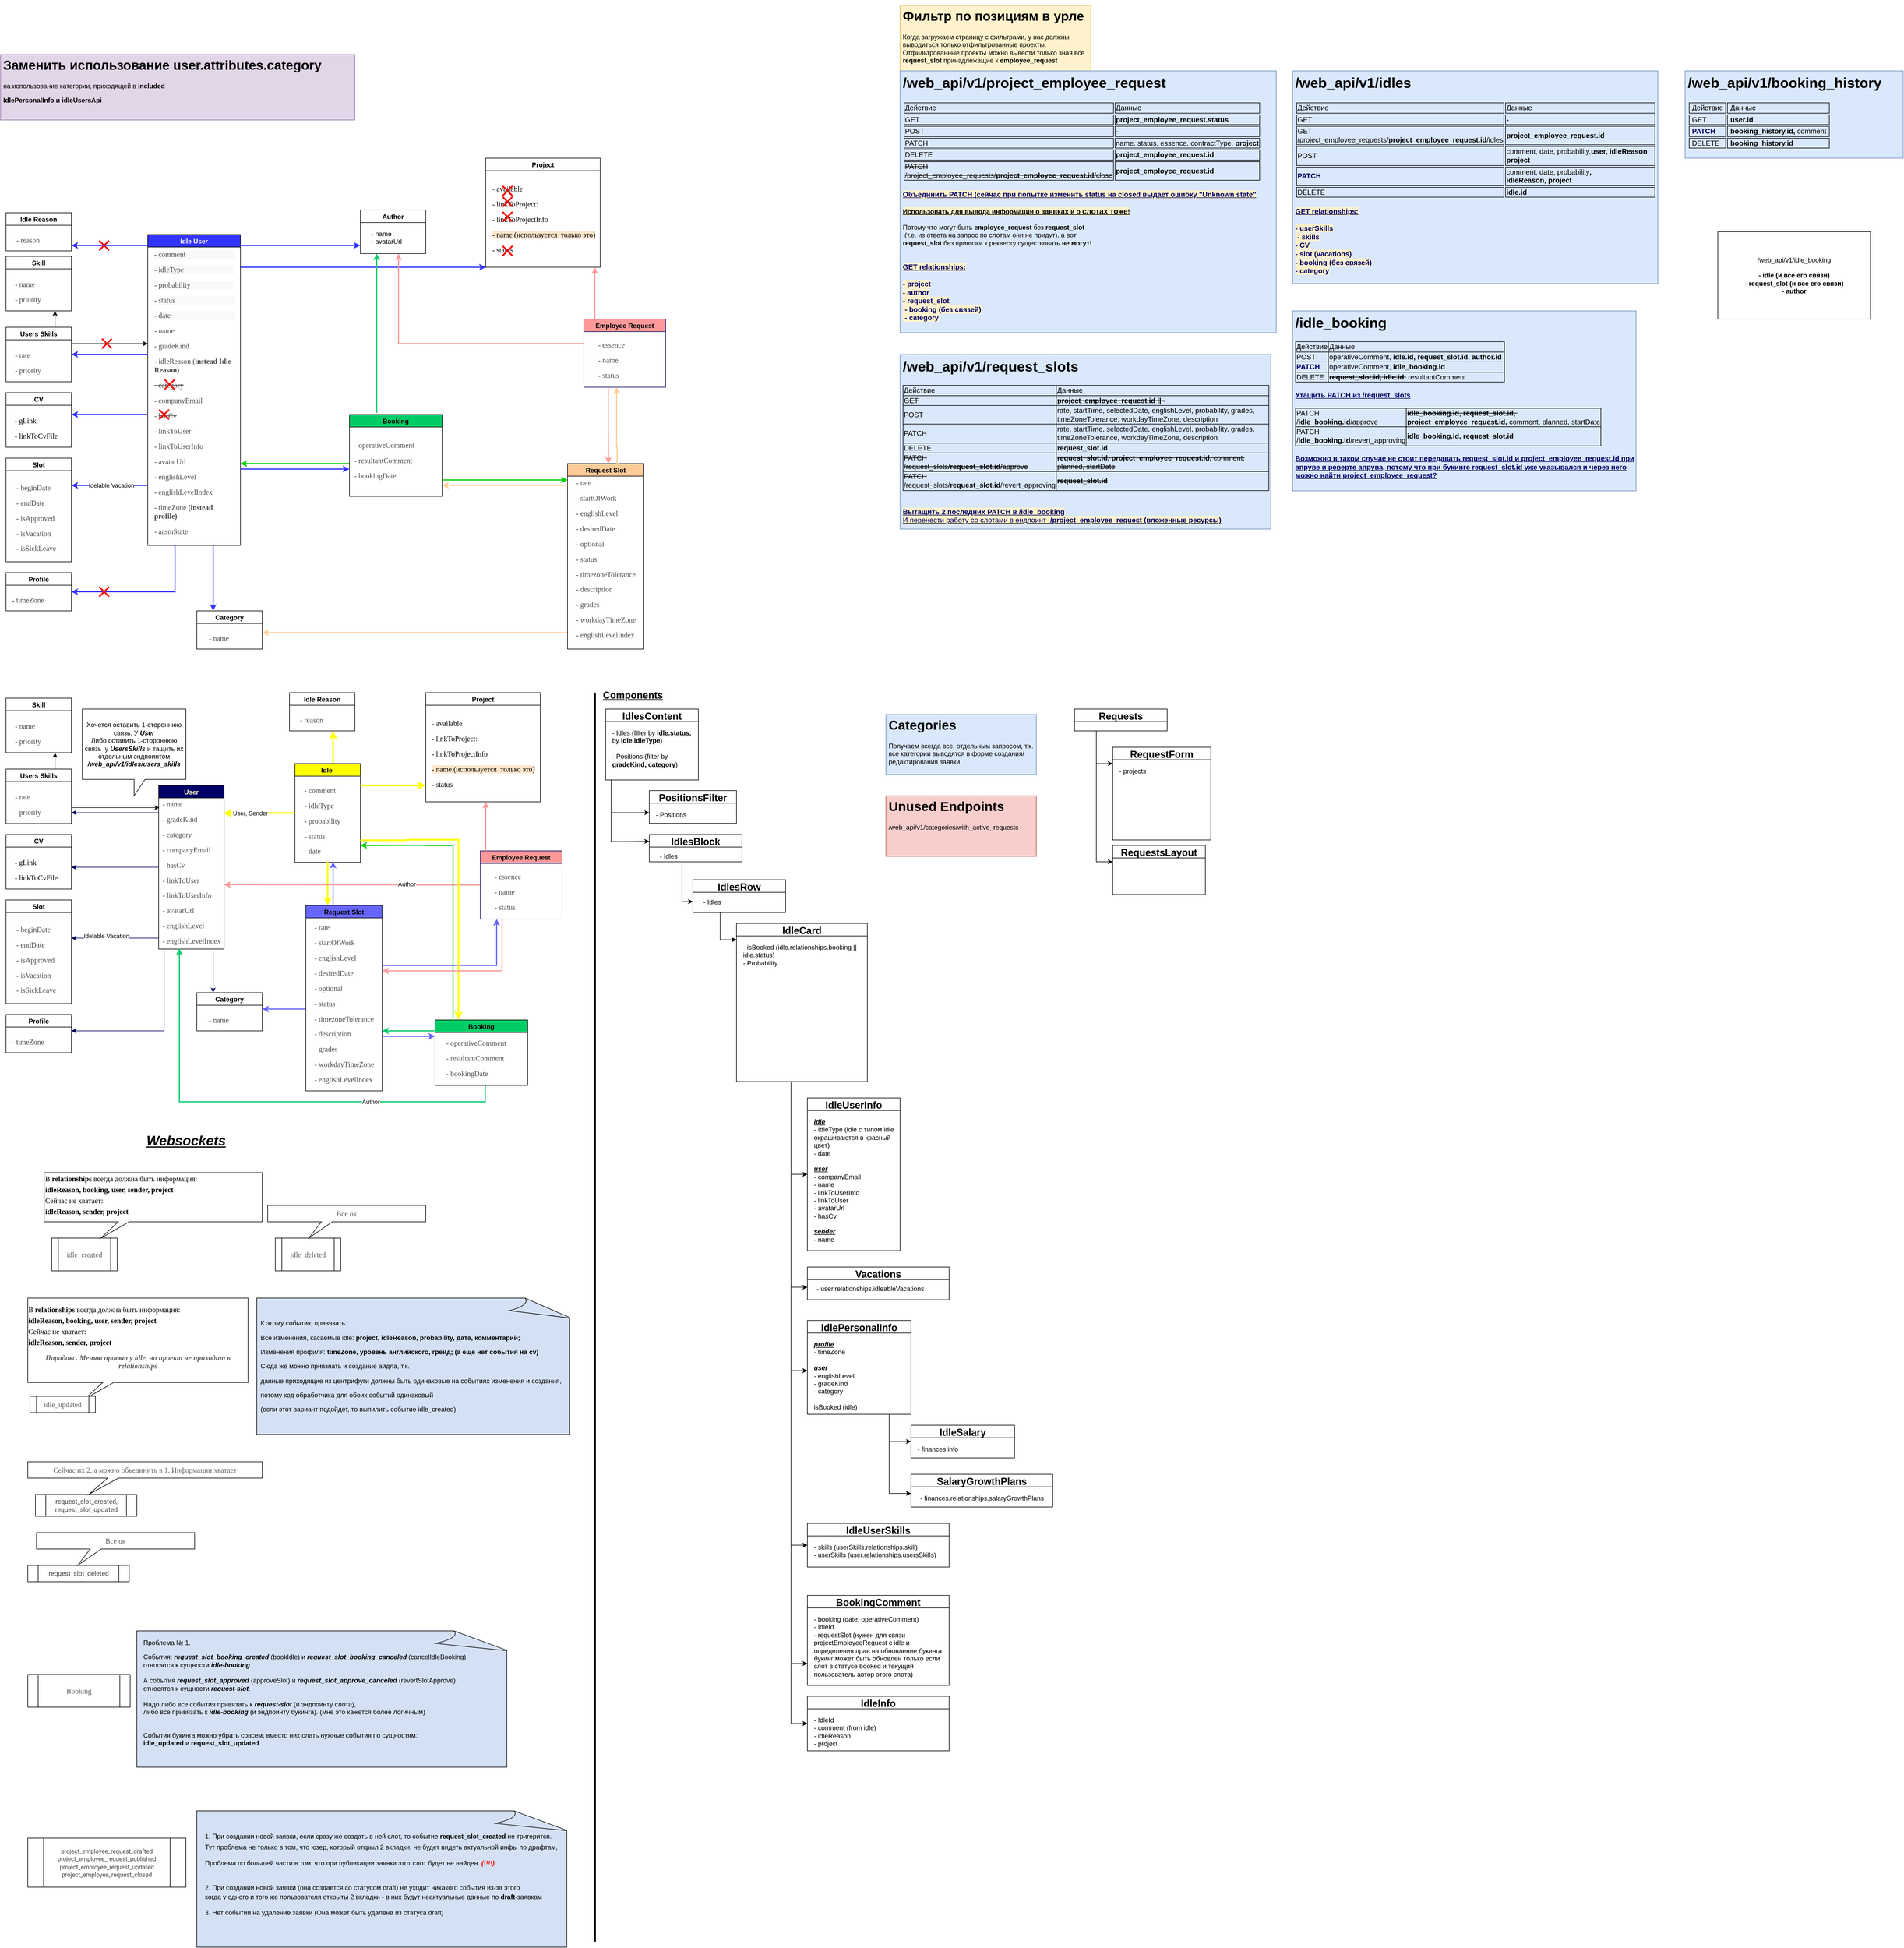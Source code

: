 <mxfile version="20.0.1" type="github">
  <diagram id="2lmbKR_MvFjQ50chhQV9" name="Page-1">
    <mxGraphModel dx="1875" dy="3304" grid="1" gridSize="10" guides="1" tooltips="1" connect="1" arrows="1" fold="1" page="1" pageScale="1" pageWidth="1654" pageHeight="2336" math="0" shadow="0">
      <root>
        <mxCell id="0" />
        <mxCell id="1" parent="0" />
        <mxCell id="nJEN34YKC323t9ce6qK3-70" value="" style="group" parent="1" vertex="1" connectable="0">
          <mxGeometry x="110" y="890" width="404" height="190" as="geometry" />
        </mxCell>
        <mxCell id="nJEN34YKC323t9ce6qK3-68" value="&lt;span style=&quot;font-family: noto_regular; color: rgb(96, 96, 96); font-size: 10pt;&quot;&gt;idle_created&lt;/span&gt;" style="shape=process;whiteSpace=wrap;html=1;backgroundOutline=1;" parent="nJEN34YKC323t9ce6qK3-70" vertex="1">
          <mxGeometry x="14" y="130" width="120" height="60" as="geometry" />
        </mxCell>
        <mxCell id="tkmLwhK-yC8izoVJGvFW-4" value="&lt;p style=&quot;line-height: 0;&quot;&gt;&lt;font face=&quot;noto_regular&quot;&gt;&lt;span style=&quot;font-size: 13.333px;&quot;&gt;В &lt;b style=&quot;&quot;&gt;relationships &lt;/b&gt;всегда должна быть информация:&amp;nbsp;&lt;/span&gt;&lt;/font&gt;&lt;/p&gt;&lt;p&gt;&lt;font face=&quot;noto_regular&quot;&gt;&lt;span style=&quot;font-size: 13.333px;&quot;&gt;&lt;b style=&quot;&quot;&gt;idleReason, booking, user, sender, project&lt;/b&gt;&lt;/span&gt;&lt;/font&gt;&lt;/p&gt;&lt;p style=&quot;line-height: 0;&quot;&gt;&lt;font face=&quot;noto_regular&quot;&gt;&lt;span style=&quot;font-size: 13.333px;&quot;&gt;Сейчас не хватает:&amp;nbsp;&lt;/span&gt;&lt;/font&gt;&lt;/p&gt;&lt;p&gt;&lt;font face=&quot;noto_regular&quot;&gt;&lt;span style=&quot;font-size: 13.333px;&quot;&gt;&lt;b&gt;idleReason, sender, project&lt;/b&gt;&lt;/span&gt;&lt;/font&gt;&lt;/p&gt;" style="shape=callout;whiteSpace=wrap;html=1;perimeter=calloutPerimeter;size=30;position=0.34;position2=0.26;base=20;align=left;" parent="nJEN34YKC323t9ce6qK3-70" vertex="1">
          <mxGeometry y="10" width="400" height="120" as="geometry" />
        </mxCell>
        <mxCell id="nJEN34YKC323t9ce6qK3-74" value="" style="group" parent="1" vertex="1" connectable="0">
          <mxGeometry x="70" y="1130" width="1240" height="270" as="geometry" />
        </mxCell>
        <mxCell id="nJEN34YKC323t9ce6qK3-71" value="" style="group" parent="nJEN34YKC323t9ce6qK3-74" vertex="1" connectable="0">
          <mxGeometry width="1240" height="270" as="geometry" />
        </mxCell>
        <mxCell id="nJEN34YKC323t9ce6qK3-80" value="" style="group;fillColor=none;" parent="nJEN34YKC323t9ce6qK3-71" vertex="1" connectable="0">
          <mxGeometry x="10" width="1000" height="265" as="geometry" />
        </mxCell>
        <mxCell id="nJEN34YKC323t9ce6qK3-73" value="&lt;p style=&quot;text-align: left; line-height: 0;&quot;&gt;&lt;font face=&quot;noto_regular&quot;&gt;&lt;span style=&quot;font-size: 13.333px;&quot;&gt;В&amp;nbsp;&lt;b&gt;relationships&amp;nbsp;&lt;/b&gt;всегда должна быть информация:&amp;nbsp;&lt;/span&gt;&lt;/font&gt;&lt;/p&gt;&lt;p style=&quot;text-align: left;&quot;&gt;&lt;font face=&quot;noto_regular&quot;&gt;&lt;span style=&quot;font-size: 13.333px;&quot;&gt;&lt;b&gt;idleReason, booking, user, sender, project&lt;/b&gt;&lt;/span&gt;&lt;/font&gt;&lt;/p&gt;&lt;p style=&quot;text-align: left; line-height: 0;&quot;&gt;&lt;font face=&quot;noto_regular&quot;&gt;&lt;span style=&quot;font-size: 13.333px;&quot;&gt;Сейчас не хватает:&amp;nbsp;&lt;/span&gt;&lt;/font&gt;&lt;/p&gt;&lt;p style=&quot;text-align: left;&quot;&gt;&lt;font face=&quot;noto_regular&quot;&gt;&lt;span style=&quot;font-size: 13.333px;&quot;&gt;&lt;b&gt;idleReason, sender, project&lt;/b&gt;&lt;/span&gt;&lt;/font&gt;&lt;/p&gt;&lt;p&gt;&lt;strong style=&quot;font-family: noto_regular; color: rgb(96, 96, 96); font-size: 10pt;&quot;&gt;&lt;/strong&gt;&lt;/p&gt;&lt;p&gt;&lt;strong style=&quot;font-family: noto_regular; color: rgb(96, 96, 96); font-size: 10pt;&quot;&gt;&lt;em&gt;Парадокс. Меняю проект у idle, но проект не приходит в relationships&lt;/em&gt;&lt;/strong&gt;&lt;/p&gt;" style="shape=callout;whiteSpace=wrap;html=1;perimeter=calloutPerimeter;size=30;position=0.34;position2=0.26;base=20;" parent="nJEN34YKC323t9ce6qK3-80" vertex="1">
          <mxGeometry width="404" height="184.74" as="geometry" />
        </mxCell>
        <mxCell id="nJEN34YKC323t9ce6qK3-79" value="" style="group;fillColor=none;" parent="nJEN34YKC323t9ce6qK3-80" vertex="1" connectable="0">
          <mxGeometry x="420" width="580" height="265" as="geometry" />
        </mxCell>
        <mxCell id="nJEN34YKC323t9ce6qK3-78" value="" style="whiteSpace=wrap;html=1;shape=mxgraph.basic.document;fillColor=#D4E1F5;" parent="nJEN34YKC323t9ce6qK3-79" vertex="1">
          <mxGeometry width="580" height="250" as="geometry" />
        </mxCell>
        <mxCell id="nJEN34YKC323t9ce6qK3-77" value="&lt;p data-pm-slice=&quot;1 1 []&quot;&gt;К этому событию привязать:&lt;/p&gt;&lt;p&gt;Все изменения, касаемые idle:&lt;b&gt;&amp;nbsp;&lt;span style=&quot;background-color: initial;&quot;&gt;project, idleReason, probability, дата, комментарий;&lt;/span&gt;&lt;/b&gt;&lt;/p&gt;&lt;p&gt;Изменения профиля:&amp;nbsp;&lt;span style=&quot;background-color: initial;&quot;&gt;&lt;b&gt;timeZone, уровень английского, грейд; (а еще нет события на cv)&lt;/b&gt;&lt;/span&gt;&lt;/p&gt;&lt;p&gt;Сюда же можно привзяать и создание айдла, т.к.&amp;nbsp;&lt;/p&gt;&lt;p&gt;данные приходящие из центрифуги должны быть одинаковые на событиях изменения и создания,&amp;nbsp;&lt;/p&gt;&lt;p&gt;потому код обработчика для обоих событий одинаковый&amp;nbsp;&lt;/p&gt;&lt;p&gt;(если этот вариант подойдет, то выпилить событие idle_created)&lt;/p&gt;" style="text;html=1;resizable=0;autosize=1;align=left;verticalAlign=middle;points=[];fillColor=none;strokeColor=none;rounded=0;" parent="nJEN34YKC323t9ce6qK3-79" vertex="1">
          <mxGeometry x="5" y="25" width="570" height="200" as="geometry" />
        </mxCell>
        <mxCell id="nJEN34YKC323t9ce6qK3-72" value="&lt;span style=&quot;font-family: noto_regular; color: rgb(96, 96, 96); font-size: 10pt;&quot;&gt;idle_updated&lt;/span&gt;" style="shape=process;whiteSpace=wrap;html=1;backgroundOutline=1;" parent="nJEN34YKC323t9ce6qK3-74" vertex="1">
          <mxGeometry x="14" y="180" width="120" height="30" as="geometry" />
        </mxCell>
        <mxCell id="KdFnmtoDV9TNqlVpZlvo-9" value="" style="group;fillColor=none;" parent="1" vertex="1" connectable="0">
          <mxGeometry x="80" y="1430" width="1080" height="570" as="geometry" />
        </mxCell>
        <mxCell id="KdFnmtoDV9TNqlVpZlvo-32" value="&lt;font style=&quot;font-size: 12px;&quot;&gt;&lt;span style=&quot;color: rgb(66, 66, 66); font-family: Roboto, sans-serif; text-align: start; background-color: rgb(255, 255, 255);&quot;&gt;request_slot_created,&lt;br&gt;&lt;/span&gt;&lt;span style=&quot;color: rgb(66, 66, 66); font-family: Roboto, sans-serif; text-align: start; background-color: rgb(255, 255, 255);&quot;&gt;request_slot_updated&lt;/span&gt;&lt;/font&gt;" style="shape=process;whiteSpace=wrap;html=1;backgroundOutline=1;" parent="KdFnmtoDV9TNqlVpZlvo-9" vertex="1">
          <mxGeometry x="14" y="60" width="186" height="40" as="geometry" />
        </mxCell>
        <mxCell id="KdFnmtoDV9TNqlVpZlvo-33" value="&lt;p&gt;&lt;font face=&quot;noto_regular&quot; color=&quot;#606060&quot;&gt;&lt;span style=&quot;font-size: 13.333px;&quot;&gt;Сейчас их 2, а можно объединить в 1. Информации хватает&lt;/span&gt;&lt;/font&gt;&lt;/p&gt;" style="shape=callout;whiteSpace=wrap;html=1;perimeter=calloutPerimeter;size=30;position=0.34;position2=0.26;base=20;" parent="KdFnmtoDV9TNqlVpZlvo-9" vertex="1">
          <mxGeometry width="430" height="60" as="geometry" />
        </mxCell>
        <mxCell id="KdFnmtoDV9TNqlVpZlvo-35" value="" style="group" parent="KdFnmtoDV9TNqlVpZlvo-9" vertex="1" connectable="0">
          <mxGeometry x="220" y="60" width="404" height="190" as="geometry" />
        </mxCell>
        <mxCell id="KdFnmtoDV9TNqlVpZlvo-36" value="&lt;span style=&quot;color: rgb(66, 66, 66); font-family: Roboto, sans-serif; text-align: start; background-color: rgb(255, 255, 255);&quot;&gt;request_slot_deleted&lt;/span&gt;" style="shape=process;whiteSpace=wrap;html=1;backgroundOutline=1;" parent="KdFnmtoDV9TNqlVpZlvo-35" vertex="1">
          <mxGeometry x="-220" y="130" width="186" height="30" as="geometry" />
        </mxCell>
        <mxCell id="KdFnmtoDV9TNqlVpZlvo-37" value="&lt;p&gt;&lt;font face=&quot;noto_regular&quot; color=&quot;#606060&quot;&gt;&lt;span style=&quot;font-size: 13.333px;&quot;&gt;Все ок&lt;/span&gt;&lt;/font&gt;&lt;/p&gt;" style="shape=callout;whiteSpace=wrap;html=1;perimeter=calloutPerimeter;size=30;position=0.34;position2=0.26;base=20;" parent="KdFnmtoDV9TNqlVpZlvo-35" vertex="1">
          <mxGeometry x="-204" y="70" width="290" height="60" as="geometry" />
        </mxCell>
        <mxCell id="tkmLwhK-yC8izoVJGvFW-6" value="" style="group" parent="KdFnmtoDV9TNqlVpZlvo-9" vertex="1" connectable="0">
          <mxGeometry x="-0.001" y="310" width="885.571" height="250" as="geometry" />
        </mxCell>
        <mxCell id="KdFnmtoDV9TNqlVpZlvo-11" value="" style="group;fillColor=none;" parent="tkmLwhK-yC8izoVJGvFW-6" vertex="1" connectable="0">
          <mxGeometry x="200.006" width="685.565" height="250" as="geometry" />
        </mxCell>
        <mxCell id="KdFnmtoDV9TNqlVpZlvo-12" value="" style="whiteSpace=wrap;html=1;shape=mxgraph.basic.document;fillColor=#D4E1F5;" parent="KdFnmtoDV9TNqlVpZlvo-11" vertex="1">
          <mxGeometry width="685.565" height="250" as="geometry" />
        </mxCell>
        <mxCell id="KdFnmtoDV9TNqlVpZlvo-13" value="&lt;p style=&quot;&quot; data-pm-slice=&quot;1 1 []&quot;&gt;&lt;font style=&quot;font-size: 12px;&quot;&gt;Проблема № 1.&lt;/font&gt;&lt;/p&gt;&lt;p style=&quot;&quot; data-pm-slice=&quot;1 1 []&quot;&gt;&lt;/p&gt;&lt;font style=&quot;font-size: 12px;&quot;&gt;&lt;font style=&quot;font-size: 12px;&quot;&gt;События:&amp;nbsp;&lt;i&gt;&lt;b&gt;request_slot_booking_created&lt;/b&gt;&lt;/i&gt; (bookIdle) и&amp;nbsp;&lt;i&gt;&lt;b&gt;request_slot_booking_canceled&lt;/b&gt;&lt;/i&gt; (cancelIdleBooking) &lt;br&gt;относятся к сущности&lt;i&gt;&lt;b&gt; idle-booking&lt;/b&gt;&lt;/i&gt;.&lt;br&gt;&lt;br&gt;А события&amp;nbsp;&lt;/font&gt;&lt;b&gt;&lt;i&gt;request_slot_approved&lt;/i&gt;&lt;/b&gt; (approveSlot) и&amp;nbsp;&lt;i&gt;&lt;b&gt;request_slot_approve_canceled&lt;/b&gt;&lt;/i&gt; (revertSlotApprove) &lt;br&gt;относятся к сущности &lt;i&gt;&lt;b&gt;request-slot&lt;/b&gt;&lt;/i&gt;. &lt;br&gt;&lt;br&gt;Надо либо все события привязать к&amp;nbsp;&lt;b style=&quot;font-style: italic;&quot;&gt;request-slot &lt;/b&gt;(и эндпоинту слота),&lt;br&gt;либо все привязать к&amp;nbsp;&lt;i&gt;&lt;b&gt;idle-booking&amp;nbsp;&lt;/b&gt;&lt;/i&gt;(и эндпоинту букинга). (мне это кажется более логичным)&lt;br&gt;&lt;br&gt;&lt;br&gt;События букинга можно убрать совсем, вместо них слать нужные события по сущностям: &lt;br&gt;&lt;b&gt;idle_updated&lt;/b&gt; и &lt;b&gt;request_slot_updated&lt;/b&gt;&lt;br&gt;&lt;br&gt;&lt;/font&gt;" style="text;html=1;resizable=0;autosize=1;align=left;verticalAlign=middle;points=[];fillColor=none;strokeColor=none;rounded=0;" parent="KdFnmtoDV9TNqlVpZlvo-11" vertex="1">
          <mxGeometry x="9.997" width="610" height="230" as="geometry" />
        </mxCell>
        <mxCell id="KdFnmtoDV9TNqlVpZlvo-8" value="&lt;span style=&quot;font-family: noto_regular; color: rgb(96, 96, 96); font-size: 10pt;&quot;&gt;Booking&lt;/span&gt;" style="shape=process;whiteSpace=wrap;html=1;backgroundOutline=1;" parent="tkmLwhK-yC8izoVJGvFW-6" vertex="1">
          <mxGeometry y="80" width="187.826" height="60" as="geometry" />
        </mxCell>
        <mxCell id="KdFnmtoDV9TNqlVpZlvo-29" value="&lt;span style=&quot;color: rgb(96, 96, 96); font-family: noto_regular; font-size: 13.333px;&quot;&gt;idle_deleted&lt;/span&gt;" style="shape=process;whiteSpace=wrap;html=1;backgroundOutline=1;" parent="1" vertex="1">
          <mxGeometry x="534" y="1020" width="120" height="60" as="geometry" />
        </mxCell>
        <mxCell id="KdFnmtoDV9TNqlVpZlvo-30" value="&lt;p&gt;&lt;font face=&quot;noto_regular&quot; color=&quot;#606060&quot;&gt;&lt;span style=&quot;font-size: 13.333px;&quot;&gt;Все ок&lt;/span&gt;&lt;/font&gt;&lt;/p&gt;" style="shape=callout;whiteSpace=wrap;html=1;perimeter=calloutPerimeter;size=30;position=0.34;position2=0.26;base=20;" parent="1" vertex="1">
          <mxGeometry x="520" y="960" width="290" height="60" as="geometry" />
        </mxCell>
        <mxCell id="tkmLwhK-yC8izoVJGvFW-1" value="&lt;font style=&quot;font-size: 25px;&quot;&gt;&lt;i&gt;&lt;b&gt;&lt;u&gt;Websockets&lt;/u&gt;&lt;/b&gt;&lt;/i&gt;&lt;/font&gt;" style="text;html=1;align=center;verticalAlign=middle;resizable=0;points=[];autosize=1;strokeColor=none;fillColor=none;" parent="1" vertex="1">
          <mxGeometry x="290" y="830" width="160" height="20" as="geometry" />
        </mxCell>
        <mxCell id="tkmLwhK-yC8izoVJGvFW-7" value="&lt;font style=&quot;font-size: 11px;&quot;&gt;&lt;span style=&quot;color: rgb(66, 66, 66); font-family: Roboto, sans-serif; text-align: start; background-color: rgb(255, 255, 255);&quot;&gt;&lt;font style=&quot;font-size: 11px;&quot;&gt;project_employee_request_drafted&lt;br&gt;&lt;/font&gt;&lt;/span&gt;&lt;span style=&quot;color: rgb(66, 66, 66); font-family: Roboto, sans-serif; text-align: start; background-color: rgb(255, 255, 255);&quot;&gt;project_employee_request_published&lt;br&gt;&lt;/span&gt;&lt;span style=&quot;color: rgb(66, 66, 66); font-family: Roboto, sans-serif; text-align: start; background-color: rgb(255, 255, 255);&quot;&gt;project_employee_request_updated&lt;br&gt;&lt;/span&gt;&lt;span style=&quot;color: rgb(66, 66, 66); font-family: Roboto, sans-serif; text-align: start; background-color: rgb(255, 255, 255);&quot;&gt;project_employee_request_closed&lt;/span&gt;&lt;/font&gt;&lt;span style=&quot;color: rgb(66, 66, 66); font-family: Roboto, sans-serif; text-align: start; background-color: rgb(255, 255, 255);&quot;&gt;&lt;font style=&quot;font-size: 12px;&quot;&gt;&lt;br&gt;&lt;/font&gt;&lt;/span&gt;" style="shape=process;whiteSpace=wrap;html=1;backgroundOutline=1;" parent="1" vertex="1">
          <mxGeometry x="80" y="2120" width="290" height="90" as="geometry" />
        </mxCell>
        <mxCell id="tkmLwhK-yC8izoVJGvFW-9" value="" style="group;fillColor=none;" parent="1" vertex="1" connectable="0">
          <mxGeometry x="390.005" y="2070" width="685.565" height="250" as="geometry" />
        </mxCell>
        <mxCell id="tkmLwhK-yC8izoVJGvFW-10" value="" style="whiteSpace=wrap;html=1;shape=mxgraph.basic.document;fillColor=#D4E1F5;" parent="tkmLwhK-yC8izoVJGvFW-9" vertex="1">
          <mxGeometry width="685.565" height="250" as="geometry" />
        </mxCell>
        <mxCell id="tkmLwhK-yC8izoVJGvFW-11" value="&lt;p style=&quot;line-height: 0;&quot;&gt;1. При создании новой заявки, если сразу же создать в ней слот, то событие &lt;b&gt;request_slot_created&lt;/b&gt; не тригерится.&amp;nbsp;&lt;/p&gt;&lt;p style=&quot;line-height: 1.4;&quot;&gt;Тут проблема не только в том, что юзер, который открыл 2 вкладки, не будет видеть актуальной инфы по драфтам,&lt;/p&gt;&lt;p style=&quot;line-height: 1.4;&quot;&gt;Проблема по большей части в том, что при публикации заявки этот слот будет не найден. &lt;font color=&quot;#ff0303&quot;&gt;&lt;b&gt;&lt;i&gt;(!!!!)&lt;/i&gt;&lt;/b&gt;&lt;/font&gt;&lt;/p&gt;&lt;p style=&quot;line-height: 1.4;&quot;&gt;&amp;nbsp;&amp;nbsp;&lt;br&gt;2. При создании новой заявки (она создается со статусом draft) не уходит никакого события из-за этого &lt;br&gt;когда у одного и того же пользователя открыты 2 вкладки - в них будут неактуальные данные по &lt;b&gt;draft&lt;/b&gt;-заявкам&amp;nbsp;&lt;/p&gt;&lt;p style=&quot;line-height: 1.4;&quot;&gt;3. Нет события на удаление заявки (Она может быть удалена из статуса draft)&lt;/p&gt;&lt;p style=&quot;line-height: 1.4;&quot;&gt;&lt;br&gt;&lt;/p&gt;" style="text;html=1;resizable=0;autosize=1;align=left;verticalAlign=middle;points=[];fillColor=none;strokeColor=none;rounded=0;" parent="tkmLwhK-yC8izoVJGvFW-9" vertex="1">
          <mxGeometry x="12.787" y="30" width="660" height="210" as="geometry" />
        </mxCell>
        <mxCell id="pdKWmEIjTugVtjs6arko-1" value="" style="endArrow=none;html=1;rounded=0;strokeWidth=4;" parent="1" edge="1">
          <mxGeometry width="50" height="50" relative="1" as="geometry">
            <mxPoint x="1120" y="2310" as="sourcePoint" />
            <mxPoint x="1120" y="20" as="targetPoint" />
          </mxGeometry>
        </mxCell>
        <mxCell id="pdKWmEIjTugVtjs6arko-2" value="Components" style="text;html=1;strokeColor=none;fillColor=none;align=center;verticalAlign=middle;whiteSpace=wrap;rounded=0;fontSize=18;fontStyle=5" parent="1" vertex="1">
          <mxGeometry x="1160" y="10" width="60" height="30" as="geometry" />
        </mxCell>
        <mxCell id="pdKWmEIjTugVtjs6arko-17" value="" style="edgeStyle=orthogonalEdgeStyle;rounded=0;orthogonalLoop=1;jettySize=auto;html=1;fontSize=12;strokeWidth=1;entryX=0;entryY=0.25;entryDx=0;entryDy=0;" parent="1" source="pdKWmEIjTugVtjs6arko-5" target="pdKWmEIjTugVtjs6arko-18" edge="1">
          <mxGeometry relative="1" as="geometry">
            <mxPoint x="1180" y="300" as="targetPoint" />
            <Array as="points">
              <mxPoint x="1150" y="293" />
              <mxPoint x="1180" y="293" />
            </Array>
          </mxGeometry>
        </mxCell>
        <mxCell id="pdKWmEIjTugVtjs6arko-21" style="edgeStyle=orthogonalEdgeStyle;rounded=0;orthogonalLoop=1;jettySize=auto;html=1;fontSize=12;strokeWidth=1;" parent="1" source="pdKWmEIjTugVtjs6arko-5" edge="1">
          <mxGeometry relative="1" as="geometry">
            <mxPoint x="1220" y="240" as="targetPoint" />
            <Array as="points">
              <mxPoint x="1150" y="240" />
              <mxPoint x="1180" y="240" />
            </Array>
          </mxGeometry>
        </mxCell>
        <mxCell id="pdKWmEIjTugVtjs6arko-5" value="IdlesContent" style="swimlane;fontSize=18;" parent="1" vertex="1">
          <mxGeometry x="1140" y="50" width="170" height="130" as="geometry" />
        </mxCell>
        <mxCell id="pdKWmEIjTugVtjs6arko-8" value="&lt;span style=&quot;color: rgb(0, 0, 0); font-family: Helvetica; font-size: 12px; font-style: normal; font-variant-ligatures: normal; font-variant-caps: normal; font-weight: 400; letter-spacing: normal; orphans: 2; text-indent: 0px; text-transform: none; widows: 2; word-spacing: 0px; -webkit-text-stroke-width: 0px; background-color: rgb(248, 249, 250); text-decoration-thickness: initial; text-decoration-style: initial; text-decoration-color: initial; float: none; display: inline !important;&quot;&gt;- Idles (filter by &lt;/span&gt;&lt;span style=&quot;color: rgb(0, 0, 0); font-family: Helvetica; font-size: 12px; font-style: normal; font-variant-ligatures: normal; font-variant-caps: normal; letter-spacing: normal; orphans: 2; text-indent: 0px; text-transform: none; widows: 2; word-spacing: 0px; -webkit-text-stroke-width: 0px; background-color: rgb(248, 249, 250); text-decoration-thickness: initial; text-decoration-style: initial; text-decoration-color: initial; float: none; display: inline !important;&quot;&gt;&lt;b&gt;idle.status, &lt;/b&gt;by&lt;b&gt; idle.idleType&lt;/b&gt;&lt;/span&gt;&lt;span style=&quot;color: rgb(0, 0, 0); font-family: Helvetica; font-size: 12px; font-style: normal; font-variant-ligatures: normal; font-variant-caps: normal; font-weight: 400; letter-spacing: normal; orphans: 2; text-indent: 0px; text-transform: none; widows: 2; word-spacing: 0px; -webkit-text-stroke-width: 0px; background-color: rgb(248, 249, 250); text-decoration-thickness: initial; text-decoration-style: initial; text-decoration-color: initial; float: none; display: inline !important;&quot;&gt;)&lt;br&gt;&lt;/span&gt;&lt;br style=&quot;color: rgb(0, 0, 0); font-family: Helvetica; font-size: 12px; font-style: normal; font-variant-ligatures: normal; font-variant-caps: normal; font-weight: 400; letter-spacing: normal; orphans: 2; text-indent: 0px; text-transform: none; widows: 2; word-spacing: 0px; -webkit-text-stroke-width: 0px; background-color: rgb(248, 249, 250); text-decoration-thickness: initial; text-decoration-style: initial; text-decoration-color: initial;&quot;&gt;&lt;span style=&quot;color: rgb(0, 0, 0); font-family: Helvetica; font-size: 12px; font-style: normal; font-variant-ligatures: normal; font-variant-caps: normal; font-weight: 400; letter-spacing: normal; orphans: 2; text-indent: 0px; text-transform: none; widows: 2; word-spacing: 0px; -webkit-text-stroke-width: 0px; background-color: rgb(248, 249, 250); text-decoration-thickness: initial; text-decoration-style: initial; text-decoration-color: initial;&quot;&gt;- Positions (filter by &lt;/span&gt;&lt;span style=&quot;color: rgb(0, 0, 0); font-family: Helvetica; font-size: 12px; font-style: normal; font-variant-ligatures: normal; font-variant-caps: normal; letter-spacing: normal; orphans: 2; text-indent: 0px; text-transform: none; widows: 2; word-spacing: 0px; -webkit-text-stroke-width: 0px; background-color: rgb(248, 249, 250); text-decoration-thickness: initial; text-decoration-style: initial; text-decoration-color: initial;&quot;&gt;&lt;b&gt;gradeKind, category&lt;/b&gt;&lt;/span&gt;&lt;span style=&quot;color: rgb(0, 0, 0); font-family: Helvetica; font-size: 12px; font-style: normal; font-variant-ligatures: normal; font-variant-caps: normal; font-weight: 400; letter-spacing: normal; orphans: 2; text-indent: 0px; text-transform: none; widows: 2; word-spacing: 0px; -webkit-text-stroke-width: 0px; background-color: rgb(248, 249, 250); text-decoration-thickness: initial; text-decoration-style: initial; text-decoration-color: initial;&quot;&gt;)&lt;/span&gt;" style="text;html=1;strokeColor=none;fillColor=none;align=left;verticalAlign=top;whiteSpace=wrap;rounded=0;fontSize=12;" parent="pdKWmEIjTugVtjs6arko-5" vertex="1">
          <mxGeometry x="10" y="30" width="150" height="90" as="geometry" />
        </mxCell>
        <mxCell id="pdKWmEIjTugVtjs6arko-9" value="PositionsFilter" style="swimlane;fontSize=18;" parent="1" vertex="1">
          <mxGeometry x="1220" y="199.5" width="160" height="60" as="geometry" />
        </mxCell>
        <mxCell id="pdKWmEIjTugVtjs6arko-10" value="- Positions" style="text;html=1;strokeColor=none;fillColor=none;align=left;verticalAlign=top;whiteSpace=wrap;rounded=0;fontSize=12;" parent="pdKWmEIjTugVtjs6arko-9" vertex="1">
          <mxGeometry x="10" y="30" width="120" height="30" as="geometry" />
        </mxCell>
        <mxCell id="pdKWmEIjTugVtjs6arko-25" style="edgeStyle=orthogonalEdgeStyle;rounded=0;orthogonalLoop=1;jettySize=auto;html=1;fontSize=12;strokeWidth=1;" parent="1" edge="1">
          <mxGeometry relative="1" as="geometry">
            <mxPoint x="1300" y="403" as="targetPoint" />
            <Array as="points">
              <mxPoint x="1280" y="403" />
            </Array>
            <mxPoint x="1280" y="333" as="sourcePoint" />
          </mxGeometry>
        </mxCell>
        <mxCell id="pdKWmEIjTugVtjs6arko-18" value="IdlesBlock" style="swimlane;fontSize=18;" parent="1" vertex="1">
          <mxGeometry x="1220" y="280" width="170" height="50" as="geometry" />
        </mxCell>
        <mxCell id="pdKWmEIjTugVtjs6arko-24" value="- Idles" style="text;html=1;align=center;verticalAlign=middle;resizable=0;points=[];autosize=1;strokeColor=none;fillColor=none;fontSize=12;" parent="pdKWmEIjTugVtjs6arko-18" vertex="1">
          <mxGeometry x="10" y="30" width="50" height="20" as="geometry" />
        </mxCell>
        <mxCell id="pdKWmEIjTugVtjs6arko-30" style="edgeStyle=orthogonalEdgeStyle;rounded=0;orthogonalLoop=1;jettySize=auto;html=1;exitX=0.75;exitY=1;exitDx=0;exitDy=0;fontSize=12;strokeWidth=1;" parent="1" edge="1">
          <mxGeometry relative="1" as="geometry">
            <mxPoint x="1380" y="473" as="targetPoint" />
            <Array as="points">
              <mxPoint x="1350" y="423" />
              <mxPoint x="1350" y="473" />
              <mxPoint x="1380" y="473" />
            </Array>
            <mxPoint x="1457.5" y="423" as="sourcePoint" />
          </mxGeometry>
        </mxCell>
        <mxCell id="pdKWmEIjTugVtjs6arko-22" value="IdlesRow" style="swimlane;fontSize=18;" parent="1" vertex="1">
          <mxGeometry x="1300" y="363" width="170" height="60" as="geometry" />
        </mxCell>
        <mxCell id="pdKWmEIjTugVtjs6arko-27" value="- Idles" style="text;html=1;align=center;verticalAlign=middle;resizable=0;points=[];autosize=1;strokeColor=none;fillColor=none;fontSize=12;" parent="pdKWmEIjTugVtjs6arko-22" vertex="1">
          <mxGeometry x="10" y="31" width="50" height="20" as="geometry" />
        </mxCell>
        <mxCell id="pdKWmEIjTugVtjs6arko-34" style="edgeStyle=orthogonalEdgeStyle;rounded=0;orthogonalLoop=1;jettySize=auto;html=1;fontSize=12;strokeWidth=1;entryX=0;entryY=0.5;entryDx=0;entryDy=0;" parent="1" source="pdKWmEIjTugVtjs6arko-28" target="pdKWmEIjTugVtjs6arko-32" edge="1">
          <mxGeometry relative="1" as="geometry">
            <mxPoint x="1430" y="793" as="targetPoint" />
            <Array as="points">
              <mxPoint x="1480" y="903" />
            </Array>
          </mxGeometry>
        </mxCell>
        <mxCell id="pdKWmEIjTugVtjs6arko-39" style="edgeStyle=orthogonalEdgeStyle;rounded=0;orthogonalLoop=1;jettySize=auto;html=1;fontSize=12;strokeWidth=1;" parent="1" source="pdKWmEIjTugVtjs6arko-28" edge="1">
          <mxGeometry relative="1" as="geometry">
            <mxPoint x="1510" y="1110" as="targetPoint" />
            <Array as="points">
              <mxPoint x="1480" y="1110" />
            </Array>
          </mxGeometry>
        </mxCell>
        <mxCell id="_YvVlBfhyLpRy7gvRgNM-6" style="edgeStyle=orthogonalEdgeStyle;rounded=0;orthogonalLoop=1;jettySize=auto;html=1;" parent="1" source="pdKWmEIjTugVtjs6arko-28" edge="1">
          <mxGeometry relative="1" as="geometry">
            <mxPoint x="1510" y="1800" as="targetPoint" />
            <Array as="points">
              <mxPoint x="1480" y="1800" />
              <mxPoint x="1510" y="1800" />
            </Array>
          </mxGeometry>
        </mxCell>
        <mxCell id="_YvVlBfhyLpRy7gvRgNM-10" style="edgeStyle=orthogonalEdgeStyle;rounded=0;orthogonalLoop=1;jettySize=auto;html=1;entryX=0;entryY=0.5;entryDx=0;entryDy=0;" parent="1" source="pdKWmEIjTugVtjs6arko-28" target="_YvVlBfhyLpRy7gvRgNM-8" edge="1">
          <mxGeometry relative="1" as="geometry">
            <mxPoint x="1510" y="1961.379" as="targetPoint" />
            <Array as="points">
              <mxPoint x="1480" y="1910" />
            </Array>
          </mxGeometry>
        </mxCell>
        <mxCell id="pdKWmEIjTugVtjs6arko-28" value="IdleCard" style="swimlane;fontSize=18;" parent="1" vertex="1">
          <mxGeometry x="1380" y="443" width="240" height="290" as="geometry" />
        </mxCell>
        <mxCell id="pdKWmEIjTugVtjs6arko-31" value="- isBooked (idle.relationships.booking || idle.status)&lt;br&gt;- Probability" style="text;html=1;strokeColor=none;fillColor=none;align=left;verticalAlign=top;whiteSpace=wrap;rounded=0;fontSize=12;" parent="1" vertex="1">
          <mxGeometry x="1390" y="473" width="220" height="250" as="geometry" />
        </mxCell>
        <mxCell id="pdKWmEIjTugVtjs6arko-32" value="IdleUserInfo" style="swimlane;fontSize=18;" parent="1" vertex="1">
          <mxGeometry x="1510" y="763" width="170" height="280" as="geometry" />
        </mxCell>
        <mxCell id="pdKWmEIjTugVtjs6arko-35" value="&lt;i&gt;&lt;b&gt;&lt;u&gt;idle&lt;/u&gt;&lt;/b&gt;&lt;/i&gt;&lt;br&gt;- IdleType (idle с типом idle окрашиваются в красный цвет)&lt;br&gt;- date&lt;br&gt;&lt;i&gt;&lt;b&gt;&lt;u&gt;&lt;br&gt;user &lt;/u&gt;&lt;/b&gt;&lt;/i&gt;&lt;br&gt;- companyEmail&lt;br&gt;- name&lt;br&gt;- linkToUserInfo&lt;br&gt;- linkToUser&lt;br&gt;- avatarUrl&lt;br&gt;- hasCv&lt;br&gt;&lt;br&gt;&lt;i style=&quot;font-weight: bold; text-decoration-line: underline;&quot;&gt;sender&lt;/i&gt;&lt;br&gt;- name" style="text;html=1;strokeColor=none;fillColor=none;align=left;verticalAlign=top;whiteSpace=wrap;rounded=0;fontSize=12;" parent="pdKWmEIjTugVtjs6arko-32" vertex="1">
          <mxGeometry x="10" y="30" width="150" height="240" as="geometry" />
        </mxCell>
        <mxCell id="pdKWmEIjTugVtjs6arko-37" value="Vacations" style="swimlane;fontSize=18;" parent="1" vertex="1">
          <mxGeometry x="1510" y="1073" width="260" height="60" as="geometry" />
        </mxCell>
        <mxCell id="pdKWmEIjTugVtjs6arko-38" value="- user.relationships.idleableVacations" style="text;html=1;align=center;verticalAlign=middle;resizable=0;points=[];autosize=1;strokeColor=none;fillColor=none;fontSize=12;" parent="pdKWmEIjTugVtjs6arko-37" vertex="1">
          <mxGeometry x="10" y="30" width="210" height="20" as="geometry" />
        </mxCell>
        <mxCell id="pdKWmEIjTugVtjs6arko-46" style="edgeStyle=orthogonalEdgeStyle;rounded=0;orthogonalLoop=1;jettySize=auto;html=1;fontSize=12;strokeWidth=1;entryX=0;entryY=0.5;entryDx=0;entryDy=0;" parent="1" target="pdKWmEIjTugVtjs6arko-43" edge="1">
          <mxGeometry relative="1" as="geometry">
            <mxPoint x="1700" y="1633" as="targetPoint" />
            <Array as="points">
              <mxPoint x="1660" y="1393" />
            </Array>
            <mxPoint x="1660" y="1343" as="sourcePoint" />
          </mxGeometry>
        </mxCell>
        <mxCell id="pdKWmEIjTugVtjs6arko-50" style="edgeStyle=orthogonalEdgeStyle;rounded=0;orthogonalLoop=1;jettySize=auto;html=1;entryX=0;entryY=0.75;entryDx=0;entryDy=0;fontSize=12;strokeWidth=1;" parent="1" edge="1">
          <mxGeometry relative="1" as="geometry">
            <Array as="points">
              <mxPoint x="1660" y="1488" />
            </Array>
            <mxPoint x="1660" y="1343" as="sourcePoint" />
            <mxPoint x="1700" y="1488" as="targetPoint" />
          </mxGeometry>
        </mxCell>
        <mxCell id="pdKWmEIjTugVtjs6arko-40" value="IdlePersonalInfo" style="swimlane;fontSize=18;" parent="1" vertex="1">
          <mxGeometry x="1510" y="1171" width="190" height="172" as="geometry" />
        </mxCell>
        <mxCell id="pdKWmEIjTugVtjs6arko-41" value="&lt;i&gt;&lt;b&gt;&lt;u&gt;profile&lt;/u&gt;&lt;/b&gt;&lt;/i&gt;&lt;br&gt;- timeZone&amp;nbsp;&lt;br&gt;&lt;i&gt;&lt;b&gt;&lt;u&gt;&lt;br&gt;user &lt;/u&gt;&lt;/b&gt;&lt;/i&gt;&lt;br&gt;- englishLevel&lt;br&gt;- gradeKind&lt;br&gt;- category&lt;br&gt;&lt;br&gt;isBooked (idle)" style="text;html=1;strokeColor=none;fillColor=none;align=left;verticalAlign=top;whiteSpace=wrap;rounded=0;fontSize=12;" parent="pdKWmEIjTugVtjs6arko-40" vertex="1">
          <mxGeometry x="10" y="30" width="150" height="140" as="geometry" />
        </mxCell>
        <mxCell id="pdKWmEIjTugVtjs6arko-43" value="IdleSalary" style="swimlane;fontSize=18;" parent="1" vertex="1">
          <mxGeometry x="1700" y="1363" width="190" height="60" as="geometry" />
        </mxCell>
        <mxCell id="pdKWmEIjTugVtjs6arko-44" value="- finances info" style="text;html=1;strokeColor=none;fillColor=none;align=left;verticalAlign=top;whiteSpace=wrap;rounded=0;fontSize=12;" parent="pdKWmEIjTugVtjs6arko-43" vertex="1">
          <mxGeometry x="10" y="30" width="150" height="30" as="geometry" />
        </mxCell>
        <mxCell id="pdKWmEIjTugVtjs6arko-47" value="SalaryGrowthPlans" style="swimlane;fontSize=18;" parent="1" vertex="1">
          <mxGeometry x="1700" y="1453" width="260" height="60" as="geometry" />
        </mxCell>
        <mxCell id="pdKWmEIjTugVtjs6arko-48" value="- finances.relationships.salaryGrowthPlans" style="text;html=1;strokeColor=none;fillColor=none;align=left;verticalAlign=top;whiteSpace=wrap;rounded=0;fontSize=12;" parent="pdKWmEIjTugVtjs6arko-47" vertex="1">
          <mxGeometry x="15" y="30" width="230" height="30" as="geometry" />
        </mxCell>
        <mxCell id="pdKWmEIjTugVtjs6arko-51" value="IdleUserSkills" style="swimlane;fontSize=18;" parent="1" vertex="1">
          <mxGeometry x="1510" y="1543" width="260" height="80" as="geometry" />
        </mxCell>
        <mxCell id="pdKWmEIjTugVtjs6arko-52" value="- skills (userSkills.relationships.skill)&lt;br&gt;- userSkills (user.relationships.usersSkills)" style="text;html=1;strokeColor=none;fillColor=none;align=left;verticalAlign=top;whiteSpace=wrap;rounded=0;fontSize=12;" parent="pdKWmEIjTugVtjs6arko-51" vertex="1">
          <mxGeometry x="10" y="30" width="240" height="50" as="geometry" />
        </mxCell>
        <mxCell id="pdKWmEIjTugVtjs6arko-53" style="edgeStyle=orthogonalEdgeStyle;rounded=0;orthogonalLoop=1;jettySize=auto;html=1;fontSize=12;strokeWidth=1;entryX=0;entryY=0.5;entryDx=0;entryDy=0;" parent="1" target="pdKWmEIjTugVtjs6arko-51" edge="1">
          <mxGeometry relative="1" as="geometry">
            <mxPoint x="1580" y="1568" as="targetPoint" />
            <Array as="points">
              <mxPoint x="1480" y="1583" />
            </Array>
            <mxPoint x="1480" y="733" as="sourcePoint" />
          </mxGeometry>
        </mxCell>
        <mxCell id="_YvVlBfhyLpRy7gvRgNM-2" style="edgeStyle=orthogonalEdgeStyle;rounded=0;orthogonalLoop=1;jettySize=auto;html=1;fontSize=12;strokeWidth=1;" parent="1" source="pdKWmEIjTugVtjs6arko-28" edge="1">
          <mxGeometry relative="1" as="geometry">
            <mxPoint x="1510" y="1263" as="targetPoint" />
            <Array as="points">
              <mxPoint x="1480" y="1263" />
            </Array>
            <mxPoint x="1480" y="733" as="sourcePoint" />
          </mxGeometry>
        </mxCell>
        <mxCell id="_YvVlBfhyLpRy7gvRgNM-3" value="BookingComment" style="swimlane;fontSize=18;" parent="1" vertex="1">
          <mxGeometry x="1510" y="1675" width="260" height="165" as="geometry" />
        </mxCell>
        <mxCell id="_YvVlBfhyLpRy7gvRgNM-4" value="- booking (date, operativeComment)&lt;br&gt;- IdleId&lt;br&gt;- requestSlot (нужен для связи projectEmployeeRequest с idle и определения прав на обновление букинга: букинг может быть обновлен только если слот в статусе booked и текущий пользователь автор этого слота)&amp;nbsp;&lt;br&gt;" style="text;html=1;strokeColor=none;fillColor=none;align=left;verticalAlign=top;whiteSpace=wrap;rounded=0;fontSize=12;" parent="_YvVlBfhyLpRy7gvRgNM-3" vertex="1">
          <mxGeometry x="10" y="30" width="240" height="130" as="geometry" />
        </mxCell>
        <mxCell id="_YvVlBfhyLpRy7gvRgNM-8" value="IdleInfo" style="swimlane;fontSize=18;" parent="1" vertex="1">
          <mxGeometry x="1510" y="1860" width="260" height="100" as="geometry" />
        </mxCell>
        <mxCell id="_YvVlBfhyLpRy7gvRgNM-9" value="- IdleId&lt;br&gt;- comment (from idle)&amp;nbsp;&lt;br&gt;- idleReason&lt;br&gt;- project" style="text;html=1;strokeColor=none;fillColor=none;align=left;verticalAlign=top;whiteSpace=wrap;rounded=0;fontSize=12;" parent="_YvVlBfhyLpRy7gvRgNM-8" vertex="1">
          <mxGeometry x="10" y="30" width="240" height="70" as="geometry" />
        </mxCell>
        <mxCell id="_YvVlBfhyLpRy7gvRgNM-13" style="edgeStyle=orthogonalEdgeStyle;rounded=0;orthogonalLoop=1;jettySize=auto;html=1;" parent="1" source="_YvVlBfhyLpRy7gvRgNM-11" edge="1">
          <mxGeometry relative="1" as="geometry">
            <mxPoint x="2070" y="150" as="targetPoint" />
            <Array as="points">
              <mxPoint x="2040" y="150" />
              <mxPoint x="2070" y="150" />
            </Array>
          </mxGeometry>
        </mxCell>
        <mxCell id="_YvVlBfhyLpRy7gvRgNM-16" style="edgeStyle=orthogonalEdgeStyle;rounded=0;orthogonalLoop=1;jettySize=auto;html=1;" parent="1" edge="1">
          <mxGeometry relative="1" as="geometry">
            <mxPoint x="2070" y="330" as="targetPoint" />
            <mxPoint x="2040" y="150" as="sourcePoint" />
            <Array as="points">
              <mxPoint x="2040" y="330" />
            </Array>
          </mxGeometry>
        </mxCell>
        <mxCell id="_YvVlBfhyLpRy7gvRgNM-11" value="Requests" style="swimlane;fontSize=18;" parent="1" vertex="1">
          <mxGeometry x="2000" y="50" width="170" height="40" as="geometry">
            <mxRectangle x="2000" y="50" width="110" height="30" as="alternateBounds" />
          </mxGeometry>
        </mxCell>
        <mxCell id="_YvVlBfhyLpRy7gvRgNM-14" value="RequestForm" style="swimlane;fontSize=18;" parent="1" vertex="1">
          <mxGeometry x="2070" y="120" width="180" height="170" as="geometry" />
        </mxCell>
        <mxCell id="_YvVlBfhyLpRy7gvRgNM-25" value="- projects" style="text;html=1;strokeColor=none;fillColor=none;align=left;verticalAlign=top;whiteSpace=wrap;rounded=0;" parent="_YvVlBfhyLpRy7gvRgNM-14" vertex="1">
          <mxGeometry x="10" y="30" width="150" height="130" as="geometry" />
        </mxCell>
        <mxCell id="_YvVlBfhyLpRy7gvRgNM-17" value="RequestsLayout" style="swimlane;fontSize=18;" parent="1" vertex="1">
          <mxGeometry x="2070" y="300" width="170" height="90" as="geometry" />
        </mxCell>
        <mxCell id="_YvVlBfhyLpRy7gvRgNM-27" value="&lt;h1&gt;Categories&lt;/h1&gt;&lt;div&gt;Получаем всегда все, отдельным запросом, т.к. все категории выводятся в форме создания/редактирования заявки&lt;/div&gt;" style="text;html=1;strokeColor=#6c8ebf;fillColor=#dae8fc;spacing=5;spacingTop=-20;whiteSpace=wrap;overflow=hidden;rounded=0;" parent="1" vertex="1">
          <mxGeometry x="1654" y="60" width="276" height="110" as="geometry" />
        </mxCell>
        <mxCell id="_YvVlBfhyLpRy7gvRgNM-31" value="&lt;h1&gt;Unused Endpoints&lt;/h1&gt;&lt;div&gt;/web_api/v1/categories/with_active_requests&lt;/div&gt;" style="text;html=1;strokeColor=#b85450;fillColor=#f8cecc;spacing=5;spacingTop=-20;whiteSpace=wrap;overflow=hidden;rounded=0;" parent="1" vertex="1">
          <mxGeometry x="1654" y="209" width="276" height="111" as="geometry" />
        </mxCell>
        <mxCell id="LORd_c6fzyKiaRvlb-GM-67" value="Skill" style="swimlane;" parent="1" vertex="1">
          <mxGeometry x="40" y="-780" width="120" height="100" as="geometry" />
        </mxCell>
        <mxCell id="LORd_c6fzyKiaRvlb-GM-68" value="&lt;p style=&quot;text-align: left;&quot;&gt;&lt;span style=&quot;font-family: noto_regular; color: rgb(75, 75, 75); font-size: 10pt;&quot;&gt;- name&lt;/span&gt;&lt;/p&gt;&lt;p style=&quot;text-align: left;&quot;&gt;&lt;span style=&quot;font-family: noto_regular; color: rgb(75, 75, 75); font-size: 10pt;&quot;&gt;- priority&lt;/span&gt;&lt;/p&gt;" style="text;html=1;align=center;verticalAlign=middle;resizable=0;points=[];autosize=1;strokeColor=none;fillColor=none;" parent="LORd_c6fzyKiaRvlb-GM-67" vertex="1">
          <mxGeometry x="10" y="30" width="60" height="70" as="geometry" />
        </mxCell>
        <mxCell id="LORd_c6fzyKiaRvlb-GM-69" value="CV" style="swimlane;startSize=23;" parent="1" vertex="1">
          <mxGeometry x="40" y="-530" width="120" height="100" as="geometry" />
        </mxCell>
        <mxCell id="LORd_c6fzyKiaRvlb-GM-70" value="&lt;p style=&quot;text-align: left;&quot;&gt;&lt;span style=&quot;font-family: noto_regular; font-size: 10pt;&quot;&gt;- gLink&lt;/span&gt;&lt;/p&gt;&lt;p style=&quot;text-align: left;&quot;&gt;&lt;span style=&quot;font-family: noto_regular; font-size: 10pt;&quot;&gt;- linkToCvFile&lt;/span&gt;&lt;/p&gt;" style="text;html=1;align=center;verticalAlign=middle;resizable=0;points=[];autosize=1;strokeColor=none;fillColor=none;container=1;" parent="LORd_c6fzyKiaRvlb-GM-69" vertex="1">
          <mxGeometry x="10" y="30" width="90" height="70" as="geometry" />
        </mxCell>
        <mxCell id="LORd_c6fzyKiaRvlb-GM-71" style="edgeStyle=orthogonalEdgeStyle;rounded=0;orthogonalLoop=1;jettySize=auto;html=1;entryX=0.75;entryY=1;entryDx=0;entryDy=0;" parent="1" source="LORd_c6fzyKiaRvlb-GM-72" target="LORd_c6fzyKiaRvlb-GM-67" edge="1">
          <mxGeometry relative="1" as="geometry">
            <Array as="points">
              <mxPoint x="130" y="-660" />
              <mxPoint x="130" y="-660" />
            </Array>
          </mxGeometry>
        </mxCell>
        <mxCell id="uoCnIhqIqjnKnD39wv8u-17" style="edgeStyle=orthogonalEdgeStyle;rounded=0;orthogonalLoop=1;jettySize=auto;html=1;fontSize=13;fontColor=#000066;startArrow=none;" edge="1" parent="1">
          <mxGeometry relative="1" as="geometry">
            <mxPoint x="300" y="-620" as="targetPoint" />
            <mxPoint x="160" y="-620" as="sourcePoint" />
            <Array as="points">
              <mxPoint x="190" y="-620" />
              <mxPoint x="190" y="-620" />
            </Array>
          </mxGeometry>
        </mxCell>
        <mxCell id="LORd_c6fzyKiaRvlb-GM-72" value="Users Skills" style="swimlane;startSize=23;" parent="1" vertex="1">
          <mxGeometry x="40" y="-650" width="120" height="100" as="geometry">
            <mxRectangle x="40" y="160" width="100" height="23" as="alternateBounds" />
          </mxGeometry>
        </mxCell>
        <mxCell id="LORd_c6fzyKiaRvlb-GM-73" value="&lt;p style=&quot;text-align: left;&quot;&gt;&lt;span style=&quot;font-family: noto_regular; color: rgb(75, 75, 75); font-size: 10pt;&quot;&gt;- rate&lt;/span&gt;&lt;/p&gt;&lt;p style=&quot;text-align: left;&quot;&gt;&lt;span style=&quot;font-family: noto_regular; color: rgb(75, 75, 75); font-size: 10pt;&quot;&gt;- priority&lt;/span&gt;&lt;/p&gt;" style="text;html=1;align=center;verticalAlign=middle;resizable=0;points=[];autosize=1;strokeColor=none;fillColor=none;container=1;" parent="LORd_c6fzyKiaRvlb-GM-72" vertex="1">
          <mxGeometry x="10" y="30" width="60" height="70" as="geometry" />
        </mxCell>
        <mxCell id="LORd_c6fzyKiaRvlb-GM-74" value="Slot" style="swimlane;startSize=23;" parent="1" vertex="1">
          <mxGeometry x="40" y="-410" width="120" height="190" as="geometry" />
        </mxCell>
        <mxCell id="LORd_c6fzyKiaRvlb-GM-75" value="&lt;p style=&quot;text-align: left;&quot;&gt;&lt;span style=&quot;font-family: noto_regular; color: rgb(75, 75, 75); font-size: 10pt;&quot;&gt;- beginDate&lt;/span&gt;&lt;/p&gt;&lt;p style=&quot;text-align: left;&quot;&gt;&lt;span style=&quot;font-family: noto_regular; color: rgb(75, 75, 75); font-size: 10pt;&quot;&gt;- endDate &lt;/span&gt;&lt;/p&gt;&lt;p style=&quot;text-align: left;&quot;&gt;&lt;span style=&quot;font-family: noto_regular; color: rgb(75, 75, 75); font-size: 10pt;&quot;&gt;- isApproved&lt;/span&gt;&lt;/p&gt;&lt;p style=&quot;text-align: left;&quot;&gt;&lt;span style=&quot;font-family: noto_regular; color: rgb(75, 75, 75); font-size: 10pt;&quot;&gt;- isVacation&lt;/span&gt;&lt;/p&gt;&lt;p style=&quot;text-align: left;&quot;&gt;&lt;span style=&quot;font-family: noto_regular; color: rgb(75, 75, 75); font-size: 10pt;&quot;&gt;- isSickLeave&lt;/span&gt;&lt;/p&gt;" style="text;html=1;align=center;verticalAlign=middle;resizable=0;points=[];autosize=1;strokeColor=none;fillColor=none;container=1;" parent="LORd_c6fzyKiaRvlb-GM-74" vertex="1">
          <mxGeometry x="10" y="35" width="90" height="150" as="geometry" />
        </mxCell>
        <mxCell id="LORd_c6fzyKiaRvlb-GM-76" value="Profile" style="swimlane;" parent="1" vertex="1">
          <mxGeometry x="40" y="-200" width="120" height="70" as="geometry" />
        </mxCell>
        <mxCell id="LORd_c6fzyKiaRvlb-GM-77" value="&lt;p style=&quot;text-align: left;&quot;&gt;&lt;font face=&quot;noto_regular&quot; color=&quot;#4b4b4b&quot;&gt;&lt;span style=&quot;font-size: 13.333px;&quot;&gt;- timeZone&lt;/span&gt;&lt;/font&gt;&lt;/p&gt;" style="text;html=1;align=center;verticalAlign=middle;resizable=0;points=[];autosize=1;strokeColor=none;fillColor=none;" parent="LORd_c6fzyKiaRvlb-GM-76" vertex="1">
          <mxGeometry x="5" y="30" width="70" height="40" as="geometry" />
        </mxCell>
        <mxCell id="LORd_c6fzyKiaRvlb-GM-85" value="Idle Reason" style="swimlane;" parent="1" vertex="1">
          <mxGeometry x="40" y="-860" width="120" height="70" as="geometry" />
        </mxCell>
        <mxCell id="LORd_c6fzyKiaRvlb-GM-86" value="&lt;p style=&quot;text-align: left;&quot;&gt;&lt;font face=&quot;noto_regular&quot; color=&quot;#4b4b4b&quot;&gt;&lt;span style=&quot;font-size: 13.333px;&quot;&gt;- reason&lt;/span&gt;&lt;/font&gt;&lt;/p&gt;" style="text;html=1;align=center;verticalAlign=middle;resizable=0;points=[];autosize=1;strokeColor=none;fillColor=none;" parent="LORd_c6fzyKiaRvlb-GM-85" vertex="1">
          <mxGeometry x="10" y="30" width="60" height="40" as="geometry" />
        </mxCell>
        <mxCell id="LORd_c6fzyKiaRvlb-GM-87" value="Category" style="swimlane;" parent="1" vertex="1">
          <mxGeometry x="390" y="-130" width="120" height="70" as="geometry" />
        </mxCell>
        <mxCell id="LORd_c6fzyKiaRvlb-GM-88" value="&lt;p style=&quot;text-align: left;&quot;&gt;&lt;font face=&quot;noto_regular&quot; color=&quot;#4b4b4b&quot;&gt;&lt;span style=&quot;font-size: 13.333px;&quot;&gt;- name&lt;/span&gt;&lt;/font&gt;&lt;/p&gt;" style="text;html=1;align=center;verticalAlign=middle;resizable=0;points=[];autosize=1;strokeColor=none;fillColor=none;" parent="LORd_c6fzyKiaRvlb-GM-87" vertex="1">
          <mxGeometry x="15" y="30" width="50" height="40" as="geometry" />
        </mxCell>
        <mxCell id="LORd_c6fzyKiaRvlb-GM-89" style="edgeStyle=orthogonalEdgeStyle;rounded=0;orthogonalLoop=1;jettySize=auto;html=1;strokeColor=#3333FF;strokeWidth=2;entryX=0;entryY=1;entryDx=0;entryDy=0;" parent="1" source="LORd_c6fzyKiaRvlb-GM-92" edge="1" target="LORd_c6fzyKiaRvlb-GM-99">
          <mxGeometry relative="1" as="geometry">
            <Array as="points">
              <mxPoint x="690" y="-760" />
              <mxPoint x="690" y="-760" />
            </Array>
            <mxPoint x="1130" y="-760" as="targetPoint" />
          </mxGeometry>
        </mxCell>
        <mxCell id="LORd_c6fzyKiaRvlb-GM-90" style="edgeStyle=orthogonalEdgeStyle;rounded=0;orthogonalLoop=1;jettySize=auto;html=1;strokeColor=#3333FF;strokeWidth=2;" parent="1" source="LORd_c6fzyKiaRvlb-GM-92" target="LORd_c6fzyKiaRvlb-GM-133" edge="1">
          <mxGeometry relative="1" as="geometry">
            <mxPoint x="530" y="-850" as="targetPoint" />
            <Array as="points">
              <mxPoint x="510" y="-800" />
              <mxPoint x="510" y="-800" />
            </Array>
          </mxGeometry>
        </mxCell>
        <mxCell id="LORd_c6fzyKiaRvlb-GM-92" value="Idle User" style="swimlane;fillColor=#3333FF;fontColor=#FFFFFF;" parent="1" vertex="1">
          <mxGeometry x="300" y="-820" width="170" height="570" as="geometry" />
        </mxCell>
        <mxCell id="LORd_c6fzyKiaRvlb-GM-131" value="&lt;p style=&quot;color: rgb(0, 0, 0); font-family: Helvetica; font-size: 12px; font-style: normal; font-variant-ligatures: normal; font-variant-caps: normal; font-weight: 400; letter-spacing: normal; orphans: 2; text-indent: 0px; text-transform: none; widows: 2; word-spacing: 0px; -webkit-text-stroke-width: 0px; background-color: rgb(248, 249, 250); text-decoration-thickness: initial; text-decoration-style: initial; text-decoration-color: initial;&quot;&gt;&lt;span style=&quot;font-family: noto_regular; color: rgb(75, 75, 75); font-size: 10pt;&quot;&gt;- comment&lt;/span&gt;&lt;/p&gt;&lt;p style=&quot;color: rgb(0, 0, 0); font-family: Helvetica; font-size: 12px; font-style: normal; font-variant-ligatures: normal; font-variant-caps: normal; font-weight: 400; letter-spacing: normal; orphans: 2; text-indent: 0px; text-transform: none; widows: 2; word-spacing: 0px; -webkit-text-stroke-width: 0px; background-color: rgb(248, 249, 250); text-decoration-thickness: initial; text-decoration-style: initial; text-decoration-color: initial;&quot;&gt;&lt;span style=&quot;font-family: noto_regular; color: rgb(75, 75, 75); font-size: 10pt;&quot;&gt;- idleType&lt;/span&gt;&lt;/p&gt;&lt;p style=&quot;color: rgb(0, 0, 0); font-family: Helvetica; font-size: 12px; font-style: normal; font-variant-ligatures: normal; font-variant-caps: normal; font-weight: 400; letter-spacing: normal; orphans: 2; text-indent: 0px; text-transform: none; widows: 2; word-spacing: 0px; -webkit-text-stroke-width: 0px; background-color: rgb(248, 249, 250); text-decoration-thickness: initial; text-decoration-style: initial; text-decoration-color: initial;&quot;&gt;&lt;span style=&quot;font-family: noto_regular; color: rgb(75, 75, 75); font-size: 10pt;&quot;&gt;- probability&lt;/span&gt;&lt;/p&gt;&lt;p style=&quot;color: rgb(0, 0, 0); font-family: Helvetica; font-size: 12px; font-style: normal; font-variant-ligatures: normal; font-variant-caps: normal; font-weight: 400; letter-spacing: normal; orphans: 2; text-indent: 0px; text-transform: none; widows: 2; word-spacing: 0px; -webkit-text-stroke-width: 0px; background-color: rgb(248, 249, 250); text-decoration-thickness: initial; text-decoration-style: initial; text-decoration-color: initial;&quot;&gt;&lt;span style=&quot;font-family: noto_regular; color: rgb(75, 75, 75); font-size: 10pt;&quot;&gt;- status&lt;/span&gt;&lt;/p&gt;&lt;p style=&quot;color: rgb(0, 0, 0); font-family: Helvetica; font-size: 12px; font-style: normal; font-variant-ligatures: normal; font-variant-caps: normal; font-weight: 400; letter-spacing: normal; orphans: 2; text-indent: 0px; text-transform: none; widows: 2; word-spacing: 0px; -webkit-text-stroke-width: 0px; background-color: rgb(248, 249, 250); text-decoration-thickness: initial; text-decoration-style: initial; text-decoration-color: initial;&quot;&gt;&lt;span style=&quot;font-family: noto_regular; color: rgb(75, 75, 75); font-size: 10pt;&quot;&gt;- date&lt;/span&gt;&lt;/p&gt;&lt;p style=&quot;&quot;&gt;&lt;span style=&quot;font-family: noto_regular; color: rgb(75, 75, 75); font-size: 10pt;&quot;&gt;- name&lt;/span&gt;&lt;/p&gt;&lt;p style=&quot;&quot;&gt;&lt;span style=&quot;font-family: noto_regular; color: rgb(75, 75, 75); font-size: 10pt;&quot;&gt;- gradeKind&lt;/span&gt;&lt;/p&gt;&lt;p style=&quot;&quot;&gt;&lt;span style=&quot;color: rgb(75, 75, 75); font-family: noto_regular; font-size: 13.333px;&quot;&gt;- idleReason (&lt;b&gt;instead Idle Reason&lt;/b&gt;)&lt;/span&gt;&lt;span style=&quot;font-family: noto_regular; color: rgb(75, 75, 75); font-size: 10pt;&quot;&gt;&lt;br&gt;&lt;/span&gt;&lt;/p&gt;&lt;p style=&quot;&quot;&gt;&lt;span style=&quot;font-family: noto_regular; color: rgb(75, 75, 75); font-size: 10pt;&quot;&gt;&lt;strike&gt;- category&lt;/strike&gt;&lt;/span&gt;&lt;/p&gt;&lt;p style=&quot;&quot;&gt;&lt;span style=&quot;font-family: noto_regular; color: rgb(75, 75, 75); font-size: 10pt;&quot;&gt;- companyEmail&lt;/span&gt;&lt;/p&gt;&lt;p style=&quot;&quot;&gt;&lt;span style=&quot;font-family: noto_regular; color: rgb(75, 75, 75); font-size: 10pt;&quot;&gt;- &lt;strike&gt;hasCv&lt;/strike&gt;&lt;/span&gt;&lt;/p&gt;&lt;p style=&quot;&quot;&gt;&lt;span style=&quot;font-family: noto_regular; color: rgb(75, 75, 75); font-size: 10pt;&quot;&gt;- linkToUser&lt;/span&gt;&lt;/p&gt;&lt;p style=&quot;&quot;&gt;&lt;span style=&quot;font-family: noto_regular; color: rgb(75, 75, 75); font-size: 10pt;&quot;&gt;- linkToUserInfo&lt;/span&gt;&lt;/p&gt;&lt;p style=&quot;&quot;&gt;&lt;span style=&quot;font-family: noto_regular; color: rgb(75, 75, 75); font-size: 10pt;&quot;&gt;- avatarUrl&lt;/span&gt;&lt;/p&gt;&lt;p style=&quot;&quot;&gt;&lt;span style=&quot;font-family: noto_regular; color: rgb(75, 75, 75); font-size: 10pt;&quot;&gt;- englishLevel&lt;/span&gt;&lt;/p&gt;&lt;p style=&quot;&quot;&gt;&lt;span style=&quot;font-family: noto_regular; color: rgb(75, 75, 75); font-size: 10pt;&quot;&gt;- englishLevelIndex&lt;/span&gt;&lt;/p&gt;&lt;p style=&quot;&quot;&gt;&lt;span style=&quot;color: rgb(75, 75, 75); font-family: noto_regular; font-size: 13.333px;&quot;&gt;- timeZone&lt;b&gt; (instead profile)&lt;/b&gt;&lt;/span&gt;&lt;span style=&quot;font-family: noto_regular; color: rgb(75, 75, 75); font-size: 10pt;&quot;&gt;&lt;br&gt;&lt;/span&gt;&lt;/p&gt;&lt;p style=&quot;&quot;&gt;&lt;span style=&quot;color: rgb(75, 75, 75); font-family: noto_regular; font-size: 13.333px;&quot;&gt;- aasmState&lt;/span&gt;&lt;/p&gt;" style="text;html=1;strokeColor=none;fillColor=none;align=left;verticalAlign=top;whiteSpace=wrap;rounded=0;" parent="LORd_c6fzyKiaRvlb-GM-92" vertex="1">
          <mxGeometry x="10" y="10" width="150" height="560" as="geometry" />
        </mxCell>
        <mxCell id="uoCnIhqIqjnKnD39wv8u-29" value="" style="shape=mxgraph.mockup.markup.redX;fillColor=#ff0000;html=1;shadow=0;strokeColor=none;fontSize=13;fontColor=#000066;" vertex="1" parent="LORd_c6fzyKiaRvlb-GM-92">
          <mxGeometry x="30" y="265" width="20" height="20" as="geometry" />
        </mxCell>
        <mxCell id="uoCnIhqIqjnKnD39wv8u-30" value="" style="shape=mxgraph.mockup.markup.redX;fillColor=#ff0000;html=1;shadow=0;strokeColor=none;fontSize=13;fontColor=#000066;" vertex="1" parent="LORd_c6fzyKiaRvlb-GM-92">
          <mxGeometry x="20" y="320" width="20" height="20" as="geometry" />
        </mxCell>
        <mxCell id="LORd_c6fzyKiaRvlb-GM-95" style="edgeStyle=orthogonalEdgeStyle;rounded=0;orthogonalLoop=1;jettySize=auto;html=1;strokeWidth=2;strokeColor=#FFCC99;" parent="1" source="LORd_c6fzyKiaRvlb-GM-96" edge="1">
          <mxGeometry relative="1" as="geometry">
            <mxPoint x="510" y="-90" as="targetPoint" />
            <Array as="points">
              <mxPoint x="510" y="-90" />
            </Array>
          </mxGeometry>
        </mxCell>
        <mxCell id="LORd_c6fzyKiaRvlb-GM-96" value="Request Slot" style="swimlane;fillColor=#FFCC99;" parent="1" vertex="1">
          <mxGeometry x="1070" y="-400" width="140" height="340" as="geometry">
            <mxRectangle x="640" y="540" width="110" height="23" as="alternateBounds" />
          </mxGeometry>
        </mxCell>
        <mxCell id="LORd_c6fzyKiaRvlb-GM-97" value="&lt;p style=&quot;text-align: left;&quot;&gt;&lt;span style=&quot;font-family: noto_regular; color: rgb(75, 75, 75); font-size: 10pt;&quot;&gt;- rate &lt;/span&gt;&lt;/p&gt;&lt;p style=&quot;text-align: left;&quot;&gt;&lt;span style=&quot;font-family: noto_regular; color: rgb(75, 75, 75); font-size: 10pt;&quot;&gt;- startOfWork&lt;/span&gt;&lt;/p&gt;&lt;p style=&quot;text-align: left;&quot;&gt;&lt;span style=&quot;font-family: noto_regular; color: rgb(75, 75, 75); font-size: 10pt;&quot;&gt;- englishLevel &lt;/span&gt;&lt;/p&gt;&lt;p style=&quot;text-align: left;&quot;&gt;&lt;span style=&quot;font-family: noto_regular; color: rgb(75, 75, 75); font-size: 10pt;&quot;&gt;- desiredDate &lt;/span&gt;&lt;/p&gt;&lt;p style=&quot;text-align: left;&quot;&gt;&lt;span style=&quot;font-family: noto_regular; color: rgb(75, 75, 75); font-size: 10pt;&quot;&gt;- optional&lt;/span&gt;&lt;/p&gt;&lt;p style=&quot;text-align: left;&quot;&gt;&lt;span style=&quot;font-family: noto_regular; color: rgb(75, 75, 75); font-size: 10pt;&quot;&gt;- status &lt;/span&gt;&lt;/p&gt;&lt;p style=&quot;text-align: left;&quot;&gt;&lt;span style=&quot;font-family: noto_regular; color: rgb(75, 75, 75); font-size: 10pt;&quot;&gt;- timezoneTolerance&lt;/span&gt;&lt;/p&gt;&lt;p style=&quot;text-align: left;&quot;&gt;&lt;span style=&quot;font-family: noto_regular; color: rgb(75, 75, 75); font-size: 10pt;&quot;&gt;- description&lt;/span&gt;&lt;/p&gt;&lt;p style=&quot;text-align: left;&quot;&gt;&lt;span style=&quot;font-family: noto_regular; color: rgb(75, 75, 75); font-size: 10pt;&quot;&gt;- grades &lt;/span&gt;&lt;/p&gt;&lt;p style=&quot;text-align: left;&quot;&gt;&lt;span style=&quot;font-family: noto_regular; color: rgb(75, 75, 75); font-size: 10pt;&quot;&gt;- workdayTimeZone &lt;/span&gt;&lt;/p&gt;&lt;p style=&quot;text-align: left;&quot;&gt;&lt;span style=&quot;font-family: noto_regular; color: rgb(75, 75, 75); font-size: 10pt;&quot;&gt;- englishLevelIndex&lt;/span&gt;&lt;/p&gt;" style="text;html=1;align=center;verticalAlign=middle;resizable=0;points=[];autosize=1;strokeColor=none;fillColor=none;" parent="LORd_c6fzyKiaRvlb-GM-96" vertex="1">
          <mxGeometry x="10" y="25" width="120" height="300" as="geometry" />
        </mxCell>
        <mxCell id="LORd_c6fzyKiaRvlb-GM-99" value="Project" style="swimlane;startSize=23;" parent="1" vertex="1">
          <mxGeometry x="920" y="-960" width="210" height="200" as="geometry">
            <mxRectangle x="40" y="160" width="100" height="23" as="alternateBounds" />
          </mxGeometry>
        </mxCell>
        <mxCell id="LORd_c6fzyKiaRvlb-GM-100" value="&lt;p style=&quot;&quot;&gt;&lt;span style=&quot;font-family: noto_regular; color: rgb(75, 75, 75); font-size: 10pt;&quot;&gt;-&amp;nbsp;&lt;/span&gt;&lt;span style=&quot;font-family: noto_regular; color: var(--color-syntax-2); font-size: 10pt;&quot;&gt;available&lt;/span&gt;&lt;/p&gt;&lt;p style=&quot;&quot;&gt;&lt;span style=&quot;font-family: noto_regular; color: var(--color-syntax-2); font-size: 10pt;&quot;&gt;- linkToProject&lt;/span&gt;&lt;span style=&quot;font-family: noto_regular; color: rgb(32, 33, 36); font-size: 10pt;&quot;&gt;:&lt;/span&gt;&lt;/p&gt;&lt;p style=&quot;&quot;&gt;&lt;span style=&quot;font-family: noto_regular; color: var(--color-syntax-2); font-size: 10pt;&quot;&gt;- linkToProjectInfo&lt;/span&gt;&lt;/p&gt;&lt;p style=&quot;&quot;&gt;&lt;span style=&quot;font-family: noto_regular; color: var(--color-syntax-2); font-size: 10pt; background-color: rgb(255, 230, 204);&quot;&gt;- name (используется&amp;nbsp;&lt;/span&gt;&lt;span style=&quot;background-color: rgb(255, 230, 204); color: var(--color-syntax-2); font-family: noto_regular; font-size: 10pt;&quot;&gt;&amp;nbsp;только это)&lt;/span&gt;&lt;/p&gt;&lt;p style=&quot;&quot;&gt;&lt;span style=&quot;font-family: noto_regular; color: var(--color-syntax-2); font-size: 10pt;&quot;&gt;- status&lt;/span&gt;&lt;/p&gt;" style="text;html=1;strokeColor=none;fillColor=none;align=left;verticalAlign=top;whiteSpace=wrap;rounded=0;" parent="LORd_c6fzyKiaRvlb-GM-99" vertex="1">
          <mxGeometry x="10" y="30" width="201" height="155" as="geometry" />
        </mxCell>
        <mxCell id="uoCnIhqIqjnKnD39wv8u-25" value="" style="shape=mxgraph.mockup.markup.redX;fillColor=#ff0000;html=1;shadow=0;strokeColor=none;fontSize=13;fontColor=#000066;" vertex="1" parent="LORd_c6fzyKiaRvlb-GM-99">
          <mxGeometry x="30" y="50" width="20" height="20" as="geometry" />
        </mxCell>
        <mxCell id="uoCnIhqIqjnKnD39wv8u-26" value="" style="shape=mxgraph.mockup.markup.redX;fillColor=#ff0000;html=1;shadow=0;strokeColor=none;fontSize=13;fontColor=#000066;" vertex="1" parent="LORd_c6fzyKiaRvlb-GM-99">
          <mxGeometry x="30" y="70" width="20" height="20" as="geometry" />
        </mxCell>
        <mxCell id="uoCnIhqIqjnKnD39wv8u-27" value="" style="shape=mxgraph.mockup.markup.redX;fillColor=#ff0000;html=1;shadow=0;strokeColor=none;fontSize=13;fontColor=#000066;" vertex="1" parent="LORd_c6fzyKiaRvlb-GM-99">
          <mxGeometry x="30" y="97.5" width="20" height="20" as="geometry" />
        </mxCell>
        <mxCell id="uoCnIhqIqjnKnD39wv8u-28" value="" style="shape=mxgraph.mockup.markup.redX;fillColor=#ff0000;html=1;shadow=0;strokeColor=none;fontSize=13;fontColor=#000066;" vertex="1" parent="LORd_c6fzyKiaRvlb-GM-99">
          <mxGeometry x="30" y="160" width="20" height="20" as="geometry" />
        </mxCell>
        <mxCell id="LORd_c6fzyKiaRvlb-GM-101" style="edgeStyle=orthogonalEdgeStyle;rounded=0;orthogonalLoop=1;jettySize=auto;html=1;strokeColor=#FF9999;strokeWidth=2;" parent="1" target="8QYVePzPrWMPRQfOkz4O-1" edge="1">
          <mxGeometry relative="1" as="geometry">
            <mxPoint x="1100" y="-620" as="sourcePoint" />
            <mxPoint x="650" y="-850" as="targetPoint" />
            <Array as="points">
              <mxPoint x="760" y="-620" />
            </Array>
          </mxGeometry>
        </mxCell>
        <mxCell id="LORd_c6fzyKiaRvlb-GM-103" style="edgeStyle=orthogonalEdgeStyle;rounded=0;orthogonalLoop=1;jettySize=auto;html=1;strokeColor=#FF9999;strokeWidth=2;startArrow=none;exitX=0.412;exitY=0.997;exitDx=0;exitDy=0;exitPerimeter=0;" parent="1" edge="1" source="LORd_c6fzyKiaRvlb-GM-105">
          <mxGeometry relative="1" as="geometry">
            <mxPoint x="1145" y="-400" as="targetPoint" />
            <Array as="points" />
            <mxPoint x="1220" y="-400" as="sourcePoint" />
          </mxGeometry>
        </mxCell>
        <mxCell id="LORd_c6fzyKiaRvlb-GM-104" value="Employee Request" style="swimlane;startSize=23;fillColor=#FF9999;strokeColor=#000066;" parent="1" vertex="1">
          <mxGeometry x="1100" y="-665" width="150" height="125" as="geometry">
            <mxRectangle x="910" y="310" width="160" height="23" as="alternateBounds" />
          </mxGeometry>
        </mxCell>
        <mxCell id="LORd_c6fzyKiaRvlb-GM-105" value="&lt;p style=&quot;text-align: left;&quot;&gt;&lt;span style=&quot;font-family: noto_regular; color: rgb(75, 75, 75); font-size: 10pt;&quot;&gt;- essence&lt;/span&gt;&lt;/p&gt;&lt;p style=&quot;text-align: left;&quot;&gt;&lt;span style=&quot;font-family: noto_regular; color: rgb(75, 75, 75); font-size: 10pt;&quot;&gt;- name&lt;/span&gt;&lt;/p&gt;&lt;p style=&quot;text-align: left;&quot;&gt;&lt;span style=&quot;font-family: noto_regular; color: rgb(75, 75, 75); font-size: 10pt;&quot;&gt;- status&lt;/span&gt;&lt;/p&gt;" style="text;html=1;align=center;verticalAlign=middle;resizable=0;points=[];autosize=1;strokeColor=none;fillColor=none;container=1;" parent="LORd_c6fzyKiaRvlb-GM-104" vertex="1">
          <mxGeometry x="20" y="25" width="60" height="100" as="geometry" />
        </mxCell>
        <mxCell id="LORd_c6fzyKiaRvlb-GM-107" style="edgeStyle=orthogonalEdgeStyle;rounded=0;orthogonalLoop=1;jettySize=auto;html=1;strokeColor=#00CC00;strokeWidth=2;startArrow=none;" parent="1" edge="1">
          <mxGeometry relative="1" as="geometry">
            <mxPoint x="470" y="-400" as="targetPoint" />
            <mxPoint x="670" y="-400" as="sourcePoint" />
            <Array as="points">
              <mxPoint x="620" y="-400" />
              <mxPoint x="620" y="-400" />
            </Array>
          </mxGeometry>
        </mxCell>
        <mxCell id="LORd_c6fzyKiaRvlb-GM-113" style="edgeStyle=orthogonalEdgeStyle;rounded=0;orthogonalLoop=1;jettySize=auto;html=1;entryX=0.25;entryY=0;entryDx=0;entryDy=0;strokeColor=#3333FF;strokeWidth=2;" parent="1" target="LORd_c6fzyKiaRvlb-GM-87" edge="1">
          <mxGeometry relative="1" as="geometry">
            <Array as="points">
              <mxPoint x="420" y="-220" />
              <mxPoint x="420" y="-220" />
            </Array>
            <mxPoint x="420" y="-250" as="sourcePoint" />
          </mxGeometry>
        </mxCell>
        <mxCell id="LORd_c6fzyKiaRvlb-GM-118" style="edgeStyle=orthogonalEdgeStyle;rounded=0;orthogonalLoop=1;jettySize=auto;html=1;strokeWidth=2;strokeColor=#FF9999;" parent="1" source="LORd_c6fzyKiaRvlb-GM-104" edge="1">
          <mxGeometry relative="1" as="geometry">
            <Array as="points">
              <mxPoint x="1120" y="-680" />
            </Array>
            <mxPoint x="1320" y="-542.5" as="sourcePoint" />
            <mxPoint x="1120" y="-760" as="targetPoint" />
          </mxGeometry>
        </mxCell>
        <mxCell id="LORd_c6fzyKiaRvlb-GM-120" value="Booking" style="swimlane;startSize=23;fillColor=#00CC66;" parent="1" vertex="1">
          <mxGeometry x="670" y="-490" width="170" height="150" as="geometry">
            <mxRectangle x="827" y="620" width="100" height="23" as="alternateBounds" />
          </mxGeometry>
        </mxCell>
        <mxCell id="9ZQyTyDXmgQcQnbN4zD6-32" value="&lt;p style=&quot;color: rgb(0, 0, 0); font-family: Helvetica; font-size: 12px; font-style: normal; font-variant-ligatures: normal; font-variant-caps: normal; font-weight: 400; letter-spacing: normal; orphans: 2; text-indent: 0px; text-transform: none; widows: 2; word-spacing: 0px; -webkit-text-stroke-width: 0px; text-decoration-thickness: initial; text-decoration-style: initial; text-decoration-color: initial;&quot;&gt;&lt;span style=&quot;font-family: noto_regular; color: rgb(75, 75, 75); font-size: 10pt;&quot;&gt;- operativeComment&lt;/span&gt;&lt;/p&gt;&lt;p style=&quot;color: rgb(0, 0, 0); font-family: Helvetica; font-size: 12px; font-style: normal; font-variant-ligatures: normal; font-variant-caps: normal; font-weight: 400; letter-spacing: normal; orphans: 2; text-indent: 0px; text-transform: none; widows: 2; word-spacing: 0px; -webkit-text-stroke-width: 0px; text-decoration-thickness: initial; text-decoration-style: initial; text-decoration-color: initial;&quot;&gt;&lt;span style=&quot;font-family: noto_regular; color: rgb(75, 75, 75); font-size: 10pt;&quot;&gt;- resultantComment&lt;/span&gt;&lt;/p&gt;&lt;p style=&quot;color: rgb(0, 0, 0); font-family: Helvetica; font-size: 12px; font-style: normal; font-variant-ligatures: normal; font-variant-caps: normal; font-weight: 400; letter-spacing: normal; orphans: 2; text-indent: 0px; text-transform: none; widows: 2; word-spacing: 0px; -webkit-text-stroke-width: 0px; text-decoration-thickness: initial; text-decoration-style: initial; text-decoration-color: initial;&quot;&gt;&lt;span style=&quot;font-family: noto_regular; color: rgb(75, 75, 75); font-size: 10pt;&quot;&gt;- bookingDate&lt;/span&gt;&lt;/p&gt;" style="text;html=1;strokeColor=none;fillColor=none;align=left;verticalAlign=top;whiteSpace=wrap;rounded=0;labelBackgroundColor=none;fontSize=12;" parent="LORd_c6fzyKiaRvlb-GM-120" vertex="1">
          <mxGeometry x="7" y="30" width="160" height="110" as="geometry" />
        </mxCell>
        <mxCell id="LORd_c6fzyKiaRvlb-GM-122" style="edgeStyle=orthogonalEdgeStyle;rounded=0;orthogonalLoop=1;jettySize=auto;html=1;strokeWidth=2;strokeColor=#FFCC99;" parent="1" source="LORd_c6fzyKiaRvlb-GM-96" edge="1">
          <mxGeometry relative="1" as="geometry">
            <Array as="points">
              <mxPoint x="870" y="-360" />
              <mxPoint x="870" y="-360" />
            </Array>
            <mxPoint x="840" y="-360" as="targetPoint" />
          </mxGeometry>
        </mxCell>
        <mxCell id="9ZQyTyDXmgQcQnbN4zD6-3" style="edgeStyle=orthogonalEdgeStyle;rounded=0;orthogonalLoop=1;jettySize=auto;html=1;strokeColor=#00CC66;strokeWidth=2;exitX=0.294;exitY=-0.02;exitDx=0;exitDy=0;exitPerimeter=0;" parent="1" edge="1" source="LORd_c6fzyKiaRvlb-GM-120">
          <mxGeometry relative="1" as="geometry">
            <Array as="points" />
            <mxPoint x="590" y="-675" as="sourcePoint" />
            <mxPoint x="720" y="-785" as="targetPoint" />
          </mxGeometry>
        </mxCell>
        <mxCell id="9ZQyTyDXmgQcQnbN4zD6-5" value="" style="group" parent="1" vertex="1" connectable="0">
          <mxGeometry x="40" y="20" width="1020" height="750" as="geometry" />
        </mxCell>
        <mxCell id="nJEN34YKC323t9ce6qK3-2" value="Skill" style="swimlane;" parent="9ZQyTyDXmgQcQnbN4zD6-5" vertex="1">
          <mxGeometry y="10" width="120" height="100" as="geometry" />
        </mxCell>
        <mxCell id="nJEN34YKC323t9ce6qK3-3" value="&lt;p style=&quot;text-align: left;&quot;&gt;&lt;span style=&quot;font-family: noto_regular; color: rgb(75, 75, 75); font-size: 10pt;&quot;&gt;- name&lt;/span&gt;&lt;/p&gt;&lt;p style=&quot;text-align: left;&quot;&gt;&lt;span style=&quot;font-family: noto_regular; color: rgb(75, 75, 75); font-size: 10pt;&quot;&gt;- priority&lt;/span&gt;&lt;/p&gt;" style="text;html=1;align=center;verticalAlign=middle;resizable=0;points=[];autosize=1;strokeColor=none;fillColor=none;" parent="nJEN34YKC323t9ce6qK3-2" vertex="1">
          <mxGeometry x="10" y="30" width="60" height="70" as="geometry" />
        </mxCell>
        <mxCell id="nJEN34YKC323t9ce6qK3-4" value="CV" style="swimlane;startSize=23;" parent="9ZQyTyDXmgQcQnbN4zD6-5" vertex="1">
          <mxGeometry y="260" width="120" height="100" as="geometry" />
        </mxCell>
        <mxCell id="nJEN34YKC323t9ce6qK3-5" value="&lt;p style=&quot;text-align: left;&quot;&gt;&lt;span style=&quot;font-family: noto_regular; font-size: 10pt;&quot;&gt;- gLink&lt;/span&gt;&lt;/p&gt;&lt;p style=&quot;text-align: left;&quot;&gt;&lt;span style=&quot;font-family: noto_regular; font-size: 10pt;&quot;&gt;- linkToCvFile&lt;/span&gt;&lt;/p&gt;" style="text;html=1;align=center;verticalAlign=middle;resizable=0;points=[];autosize=1;strokeColor=none;fillColor=none;container=1;" parent="nJEN34YKC323t9ce6qK3-4" vertex="1">
          <mxGeometry x="10" y="30" width="90" height="70" as="geometry" />
        </mxCell>
        <mxCell id="nJEN34YKC323t9ce6qK3-89" style="edgeStyle=orthogonalEdgeStyle;rounded=0;orthogonalLoop=1;jettySize=auto;html=1;entryX=0.75;entryY=1;entryDx=0;entryDy=0;" parent="9ZQyTyDXmgQcQnbN4zD6-5" source="nJEN34YKC323t9ce6qK3-7" target="nJEN34YKC323t9ce6qK3-2" edge="1">
          <mxGeometry relative="1" as="geometry">
            <Array as="points">
              <mxPoint x="90" y="130" />
              <mxPoint x="90" y="130" />
            </Array>
          </mxGeometry>
        </mxCell>
        <mxCell id="nJEN34YKC323t9ce6qK3-7" value="Users Skills" style="swimlane;startSize=23;" parent="9ZQyTyDXmgQcQnbN4zD6-5" vertex="1">
          <mxGeometry y="140" width="120" height="100" as="geometry">
            <mxRectangle x="40" y="160" width="100" height="23" as="alternateBounds" />
          </mxGeometry>
        </mxCell>
        <mxCell id="nJEN34YKC323t9ce6qK3-8" value="&lt;p style=&quot;text-align: left;&quot;&gt;&lt;span style=&quot;font-family: noto_regular; color: rgb(75, 75, 75); font-size: 10pt;&quot;&gt;- rate&lt;/span&gt;&lt;/p&gt;&lt;p style=&quot;text-align: left;&quot;&gt;&lt;span style=&quot;font-family: noto_regular; color: rgb(75, 75, 75); font-size: 10pt;&quot;&gt;- priority&lt;/span&gt;&lt;/p&gt;" style="text;html=1;align=center;verticalAlign=middle;resizable=0;points=[];autosize=1;strokeColor=none;fillColor=none;container=1;" parent="nJEN34YKC323t9ce6qK3-7" vertex="1">
          <mxGeometry x="10" y="30" width="60" height="70" as="geometry" />
        </mxCell>
        <mxCell id="nJEN34YKC323t9ce6qK3-9" value="Slot" style="swimlane;startSize=23;" parent="9ZQyTyDXmgQcQnbN4zD6-5" vertex="1">
          <mxGeometry y="380" width="120" height="190" as="geometry" />
        </mxCell>
        <mxCell id="nJEN34YKC323t9ce6qK3-10" value="&lt;p style=&quot;text-align: left;&quot;&gt;&lt;span style=&quot;font-family: noto_regular; color: rgb(75, 75, 75); font-size: 10pt;&quot;&gt;- beginDate&lt;/span&gt;&lt;/p&gt;&lt;p style=&quot;text-align: left;&quot;&gt;&lt;span style=&quot;font-family: noto_regular; color: rgb(75, 75, 75); font-size: 10pt;&quot;&gt;- endDate &lt;/span&gt;&lt;/p&gt;&lt;p style=&quot;text-align: left;&quot;&gt;&lt;span style=&quot;font-family: noto_regular; color: rgb(75, 75, 75); font-size: 10pt;&quot;&gt;- isApproved&lt;/span&gt;&lt;/p&gt;&lt;p style=&quot;text-align: left;&quot;&gt;&lt;span style=&quot;font-family: noto_regular; color: rgb(75, 75, 75); font-size: 10pt;&quot;&gt;- isVacation&lt;/span&gt;&lt;/p&gt;&lt;p style=&quot;text-align: left;&quot;&gt;&lt;span style=&quot;font-family: noto_regular; color: rgb(75, 75, 75); font-size: 10pt;&quot;&gt;- isSickLeave&lt;/span&gt;&lt;/p&gt;" style="text;html=1;align=center;verticalAlign=middle;resizable=0;points=[];autosize=1;strokeColor=none;fillColor=none;container=1;" parent="nJEN34YKC323t9ce6qK3-9" vertex="1">
          <mxGeometry x="10" y="35" width="90" height="150" as="geometry" />
        </mxCell>
        <mxCell id="nJEN34YKC323t9ce6qK3-11" value="Profile" style="swimlane;" parent="9ZQyTyDXmgQcQnbN4zD6-5" vertex="1">
          <mxGeometry y="590" width="120" height="70" as="geometry" />
        </mxCell>
        <mxCell id="nJEN34YKC323t9ce6qK3-12" value="&lt;p style=&quot;text-align: left;&quot;&gt;&lt;font face=&quot;noto_regular&quot; color=&quot;#4b4b4b&quot;&gt;&lt;span style=&quot;font-size: 13.333px;&quot;&gt;- timeZone&lt;/span&gt;&lt;/font&gt;&lt;/p&gt;" style="text;html=1;align=center;verticalAlign=middle;resizable=0;points=[];autosize=1;strokeColor=none;fillColor=none;" parent="nJEN34YKC323t9ce6qK3-11" vertex="1">
          <mxGeometry x="5" y="30" width="70" height="40" as="geometry" />
        </mxCell>
        <mxCell id="nJEN34YKC323t9ce6qK3-18" style="edgeStyle=orthogonalEdgeStyle;rounded=0;orthogonalLoop=1;jettySize=auto;html=1;strokeColor=#000066;" parent="9ZQyTyDXmgQcQnbN4zD6-5" source="nJEN34YKC323t9ce6qK3-15" edge="1">
          <mxGeometry relative="1" as="geometry">
            <mxPoint x="120" y="220" as="targetPoint" />
            <Array as="points">
              <mxPoint x="120" y="220" />
            </Array>
          </mxGeometry>
        </mxCell>
        <mxCell id="nJEN34YKC323t9ce6qK3-22" value="" style="group;fillColor=default;" parent="9ZQyTyDXmgQcQnbN4zD6-5" vertex="1" connectable="0">
          <mxGeometry x="280" y="170" width="120" height="300" as="geometry" />
        </mxCell>
        <mxCell id="nJEN34YKC323t9ce6qK3-14" value="User" style="swimlane;startSize=23;fillColor=#000066;fontColor=#FFFFCC;" parent="nJEN34YKC323t9ce6qK3-22" vertex="1">
          <mxGeometry width="120" height="300" as="geometry" />
        </mxCell>
        <mxCell id="nJEN34YKC323t9ce6qK3-15" value="&lt;p style=&quot;text-align: left;&quot;&gt;&lt;span style=&quot;font-family: noto_regular; color: rgb(75, 75, 75); font-size: 10pt;&quot;&gt;- name&lt;/span&gt;&lt;/p&gt;&lt;p style=&quot;text-align: left;&quot;&gt;&lt;span style=&quot;font-family: noto_regular; color: rgb(75, 75, 75); font-size: 10pt;&quot;&gt;- gradeKind&lt;/span&gt;&lt;/p&gt;&lt;p style=&quot;text-align: left;&quot;&gt;&lt;span style=&quot;font-family: noto_regular; color: rgb(75, 75, 75); font-size: 10pt;&quot;&gt;- category&lt;/span&gt;&lt;/p&gt;&lt;p style=&quot;text-align: left;&quot;&gt;&lt;span style=&quot;font-family: noto_regular; color: rgb(75, 75, 75); font-size: 10pt;&quot;&gt;- companyEmail&lt;/span&gt;&lt;/p&gt;&lt;p style=&quot;text-align: left;&quot;&gt;&lt;span style=&quot;font-family: noto_regular; color: rgb(75, 75, 75); font-size: 10pt;&quot;&gt;- hasCv&lt;/span&gt;&lt;/p&gt;&lt;p style=&quot;text-align: left;&quot;&gt;&lt;span style=&quot;font-family: noto_regular; color: rgb(75, 75, 75); font-size: 10pt;&quot;&gt;- linkToUser&lt;/span&gt;&lt;/p&gt;&lt;p style=&quot;text-align: left;&quot;&gt;&lt;span style=&quot;font-family: noto_regular; color: rgb(75, 75, 75); font-size: 10pt;&quot;&gt;- linkToUserInfo&lt;/span&gt;&lt;/p&gt;&lt;p style=&quot;text-align: left;&quot;&gt;&lt;span style=&quot;font-family: noto_regular; color: rgb(75, 75, 75); font-size: 10pt;&quot;&gt;- avatarUrl&lt;/span&gt;&lt;/p&gt;&lt;p style=&quot;text-align: left;&quot;&gt;&lt;span style=&quot;font-family: noto_regular; color: rgb(75, 75, 75); font-size: 10pt;&quot;&gt;- englishLevel&lt;/span&gt;&lt;/p&gt;&lt;p style=&quot;text-align: left;&quot;&gt;&lt;span style=&quot;font-family: noto_regular; color: rgb(75, 75, 75); font-size: 10pt;&quot;&gt;- englishLevelIndex&lt;/span&gt;&lt;/p&gt;" style="text;html=1;align=center;verticalAlign=middle;resizable=0;points=[];autosize=1;strokeColor=none;fillColor=none;container=1;" parent="nJEN34YKC323t9ce6qK3-22" vertex="1">
          <mxGeometry y="20" width="120" height="280" as="geometry" />
        </mxCell>
        <mxCell id="nJEN34YKC323t9ce6qK3-16" style="edgeStyle=orthogonalEdgeStyle;rounded=0;orthogonalLoop=1;jettySize=auto;html=1;entryX=0.012;entryY=0.074;entryDx=0;entryDy=0;entryPerimeter=0;" parent="9ZQyTyDXmgQcQnbN4zD6-5" source="nJEN34YKC323t9ce6qK3-7" target="nJEN34YKC323t9ce6qK3-15" edge="1">
          <mxGeometry relative="1" as="geometry">
            <Array as="points">
              <mxPoint x="200" y="210" />
            </Array>
          </mxGeometry>
        </mxCell>
        <mxCell id="nJEN34YKC323t9ce6qK3-27" value="Хочется оставить 1-стороннюю связь. У &lt;b&gt;&lt;i&gt;User&lt;/i&gt;&lt;/b&gt;&lt;br&gt;Либо оставить 1-стороннюю связь&amp;nbsp; у &lt;b&gt;&lt;i&gt;UsersSkills&lt;/i&gt;&lt;/b&gt; и тащить их отдельным эндпоинтом &lt;b&gt;&lt;i&gt;/web_api/v1/idles/users_skills&lt;/i&gt;&lt;/b&gt;" style="shape=callout;whiteSpace=wrap;html=1;perimeter=calloutPerimeter;" parent="9ZQyTyDXmgQcQnbN4zD6-5" vertex="1">
          <mxGeometry x="140" y="30" width="190" height="159" as="geometry" />
        </mxCell>
        <mxCell id="nJEN34YKC323t9ce6qK3-34" value="Idle Reason" style="swimlane;" parent="9ZQyTyDXmgQcQnbN4zD6-5" vertex="1">
          <mxGeometry x="520" width="120" height="70" as="geometry" />
        </mxCell>
        <mxCell id="nJEN34YKC323t9ce6qK3-35" value="&lt;p style=&quot;text-align: left;&quot;&gt;&lt;font face=&quot;noto_regular&quot; color=&quot;#4b4b4b&quot;&gt;&lt;span style=&quot;font-size: 13.333px;&quot;&gt;- reason&lt;/span&gt;&lt;/font&gt;&lt;/p&gt;" style="text;html=1;align=center;verticalAlign=middle;resizable=0;points=[];autosize=1;strokeColor=none;fillColor=none;" parent="nJEN34YKC323t9ce6qK3-34" vertex="1">
          <mxGeometry x="10" y="30" width="60" height="40" as="geometry" />
        </mxCell>
        <mxCell id="nJEN34YKC323t9ce6qK3-36" value="Category" style="swimlane;" parent="9ZQyTyDXmgQcQnbN4zD6-5" vertex="1">
          <mxGeometry x="350" y="550" width="120" height="70" as="geometry" />
        </mxCell>
        <mxCell id="nJEN34YKC323t9ce6qK3-37" value="&lt;p style=&quot;text-align: left;&quot;&gt;&lt;font face=&quot;noto_regular&quot; color=&quot;#4b4b4b&quot;&gt;&lt;span style=&quot;font-size: 13.333px;&quot;&gt;- name&lt;/span&gt;&lt;/font&gt;&lt;/p&gt;" style="text;html=1;align=center;verticalAlign=middle;resizable=0;points=[];autosize=1;strokeColor=none;fillColor=none;" parent="nJEN34YKC323t9ce6qK3-36" vertex="1">
          <mxGeometry x="15" y="30" width="50" height="40" as="geometry" />
        </mxCell>
        <mxCell id="nJEN34YKC323t9ce6qK3-90" style="edgeStyle=orthogonalEdgeStyle;rounded=0;orthogonalLoop=1;jettySize=auto;html=1;strokeColor=#FFFF00;strokeWidth=3;" parent="9ZQyTyDXmgQcQnbN4zD6-5" source="nJEN34YKC323t9ce6qK3-46" edge="1">
          <mxGeometry relative="1" as="geometry">
            <Array as="points">
              <mxPoint x="600" y="120" />
              <mxPoint x="600" y="120" />
            </Array>
            <mxPoint x="600" y="70" as="targetPoint" />
          </mxGeometry>
        </mxCell>
        <mxCell id="nJEN34YKC323t9ce6qK3-92" style="edgeStyle=orthogonalEdgeStyle;rounded=0;orthogonalLoop=1;jettySize=auto;html=1;strokeColor=#FFFF00;strokeWidth=3;" parent="9ZQyTyDXmgQcQnbN4zD6-5" source="nJEN34YKC323t9ce6qK3-46" edge="1">
          <mxGeometry relative="1" as="geometry">
            <mxPoint x="399" y="221" as="targetPoint" />
            <Array as="points">
              <mxPoint x="465" y="221" />
              <mxPoint x="399" y="221" />
            </Array>
          </mxGeometry>
        </mxCell>
        <mxCell id="nJEN34YKC323t9ce6qK3-93" value="User, Sender" style="edgeLabel;html=1;align=center;verticalAlign=middle;resizable=0;points=[];" parent="nJEN34YKC323t9ce6qK3-92" vertex="1" connectable="0">
          <mxGeometry x="0.265" relative="1" as="geometry">
            <mxPoint x="1" as="offset" />
          </mxGeometry>
        </mxCell>
        <mxCell id="nJEN34YKC323t9ce6qK3-46" value="Idle " style="swimlane;fillColor=#FFFF00;" parent="9ZQyTyDXmgQcQnbN4zD6-5" vertex="1">
          <mxGeometry x="530" y="130" width="120" height="181" as="geometry" />
        </mxCell>
        <mxCell id="nJEN34YKC323t9ce6qK3-47" value="&lt;p style=&quot;text-align: left;&quot;&gt;&lt;span style=&quot;font-family: noto_regular; color: rgb(75, 75, 75); font-size: 10pt;&quot;&gt;- comment&lt;/span&gt;&lt;/p&gt;&lt;p style=&quot;text-align: left;&quot;&gt;&lt;span style=&quot;font-family: noto_regular; color: rgb(75, 75, 75); font-size: 10pt;&quot;&gt;- idleType&lt;/span&gt;&lt;/p&gt;&lt;p style=&quot;text-align: left;&quot;&gt;&lt;span style=&quot;font-family: noto_regular; color: rgb(75, 75, 75); font-size: 10pt;&quot;&gt;- probability&lt;/span&gt;&lt;/p&gt;&lt;p style=&quot;text-align: left;&quot;&gt;&lt;span style=&quot;font-family: noto_regular; color: rgb(75, 75, 75); font-size: 10pt;&quot;&gt;- status&lt;/span&gt;&lt;/p&gt;&lt;p style=&quot;text-align: left;&quot;&gt;&lt;span style=&quot;font-family: noto_regular; color: rgb(75, 75, 75); font-size: 10pt;&quot;&gt;- date&lt;/span&gt;&lt;/p&gt;" style="text;html=1;align=center;verticalAlign=middle;resizable=0;points=[];autosize=1;strokeColor=none;fillColor=none;" parent="nJEN34YKC323t9ce6qK3-46" vertex="1">
          <mxGeometry x="10" y="30" width="80" height="150" as="geometry" />
        </mxCell>
        <mxCell id="nJEN34YKC323t9ce6qK3-84" style="edgeStyle=orthogonalEdgeStyle;rounded=0;orthogonalLoop=1;jettySize=auto;html=1;strokeColor=#6666FF;strokeWidth=2;" parent="9ZQyTyDXmgQcQnbN4zD6-5" source="nJEN34YKC323t9ce6qK3-50" edge="1">
          <mxGeometry relative="1" as="geometry">
            <mxPoint x="600" y="310" as="targetPoint" />
            <Array as="points">
              <mxPoint x="600" y="311" />
            </Array>
          </mxGeometry>
        </mxCell>
        <mxCell id="nJEN34YKC323t9ce6qK3-88" style="edgeStyle=orthogonalEdgeStyle;rounded=0;orthogonalLoop=1;jettySize=auto;html=1;strokeWidth=2;strokeColor=#6666FF;" parent="9ZQyTyDXmgQcQnbN4zD6-5" source="nJEN34YKC323t9ce6qK3-50" edge="1">
          <mxGeometry relative="1" as="geometry">
            <mxPoint x="470" y="580" as="targetPoint" />
            <Array as="points">
              <mxPoint x="470" y="580" />
            </Array>
          </mxGeometry>
        </mxCell>
        <mxCell id="nJEN34YKC323t9ce6qK3-50" value="Request Slot" style="swimlane;fillColor=#6666FF;" parent="9ZQyTyDXmgQcQnbN4zD6-5" vertex="1">
          <mxGeometry x="550" y="390" width="140" height="340" as="geometry">
            <mxRectangle x="640" y="540" width="110" height="23" as="alternateBounds" />
          </mxGeometry>
        </mxCell>
        <mxCell id="nJEN34YKC323t9ce6qK3-51" value="&lt;p style=&quot;text-align: left;&quot;&gt;&lt;span style=&quot;font-family: noto_regular; color: rgb(75, 75, 75); font-size: 10pt;&quot;&gt;- rate &lt;/span&gt;&lt;/p&gt;&lt;p style=&quot;text-align: left;&quot;&gt;&lt;span style=&quot;font-family: noto_regular; color: rgb(75, 75, 75); font-size: 10pt;&quot;&gt;- startOfWork&lt;/span&gt;&lt;/p&gt;&lt;p style=&quot;text-align: left;&quot;&gt;&lt;span style=&quot;font-family: noto_regular; color: rgb(75, 75, 75); font-size: 10pt;&quot;&gt;- englishLevel &lt;/span&gt;&lt;/p&gt;&lt;p style=&quot;text-align: left;&quot;&gt;&lt;span style=&quot;font-family: noto_regular; color: rgb(75, 75, 75); font-size: 10pt;&quot;&gt;- desiredDate &lt;/span&gt;&lt;/p&gt;&lt;p style=&quot;text-align: left;&quot;&gt;&lt;span style=&quot;font-family: noto_regular; color: rgb(75, 75, 75); font-size: 10pt;&quot;&gt;- optional&lt;/span&gt;&lt;/p&gt;&lt;p style=&quot;text-align: left;&quot;&gt;&lt;span style=&quot;font-family: noto_regular; color: rgb(75, 75, 75); font-size: 10pt;&quot;&gt;- status &lt;/span&gt;&lt;/p&gt;&lt;p style=&quot;text-align: left;&quot;&gt;&lt;span style=&quot;font-family: noto_regular; color: rgb(75, 75, 75); font-size: 10pt;&quot;&gt;- timezoneTolerance&lt;/span&gt;&lt;/p&gt;&lt;p style=&quot;text-align: left;&quot;&gt;&lt;span style=&quot;font-family: noto_regular; color: rgb(75, 75, 75); font-size: 10pt;&quot;&gt;- description&lt;/span&gt;&lt;/p&gt;&lt;p style=&quot;text-align: left;&quot;&gt;&lt;span style=&quot;font-family: noto_regular; color: rgb(75, 75, 75); font-size: 10pt;&quot;&gt;- grades &lt;/span&gt;&lt;/p&gt;&lt;p style=&quot;text-align: left;&quot;&gt;&lt;span style=&quot;font-family: noto_regular; color: rgb(75, 75, 75); font-size: 10pt;&quot;&gt;- workdayTimeZone &lt;/span&gt;&lt;/p&gt;&lt;p style=&quot;text-align: left;&quot;&gt;&lt;span style=&quot;font-family: noto_regular; color: rgb(75, 75, 75); font-size: 10pt;&quot;&gt;- englishLevelIndex&lt;/span&gt;&lt;/p&gt;" style="text;html=1;align=center;verticalAlign=middle;resizable=0;points=[];autosize=1;strokeColor=none;fillColor=none;" parent="nJEN34YKC323t9ce6qK3-50" vertex="1">
          <mxGeometry x="10" y="30" width="120" height="300" as="geometry" />
        </mxCell>
        <mxCell id="nJEN34YKC323t9ce6qK3-53" style="edgeStyle=orthogonalEdgeStyle;rounded=0;orthogonalLoop=1;jettySize=auto;html=1;strokeColor=#FFFF00;strokeWidth=3;" parent="9ZQyTyDXmgQcQnbN4zD6-5" source="nJEN34YKC323t9ce6qK3-47" target="nJEN34YKC323t9ce6qK3-50" edge="1">
          <mxGeometry relative="1" as="geometry">
            <Array as="points">
              <mxPoint x="590" y="330" />
              <mxPoint x="590" y="330" />
            </Array>
            <mxPoint x="580" y="521" as="targetPoint" />
          </mxGeometry>
        </mxCell>
        <mxCell id="nJEN34YKC323t9ce6qK3-54" value="Project" style="swimlane;startSize=23;" parent="9ZQyTyDXmgQcQnbN4zD6-5" vertex="1">
          <mxGeometry x="770" width="210" height="200" as="geometry">
            <mxRectangle x="40" y="160" width="100" height="23" as="alternateBounds" />
          </mxGeometry>
        </mxCell>
        <mxCell id="_YvVlBfhyLpRy7gvRgNM-28" value="&lt;p style=&quot;&quot;&gt;&lt;span style=&quot;font-family: noto_regular; color: rgb(75, 75, 75); font-size: 10pt;&quot;&gt;-&amp;nbsp;&lt;/span&gt;&lt;span style=&quot;font-family: noto_regular; color: var(--color-syntax-2); font-size: 10pt;&quot;&gt;available&lt;/span&gt;&lt;/p&gt;&lt;p style=&quot;&quot;&gt;&lt;span style=&quot;font-family: noto_regular; color: var(--color-syntax-2); font-size: 10pt;&quot;&gt;- linkToProject&lt;/span&gt;&lt;span style=&quot;font-family: noto_regular; color: rgb(32, 33, 36); font-size: 10pt;&quot;&gt;:&lt;/span&gt;&lt;/p&gt;&lt;p style=&quot;&quot;&gt;&lt;span style=&quot;font-family: noto_regular; color: var(--color-syntax-2); font-size: 10pt;&quot;&gt;- linkToProjectInfo&lt;/span&gt;&lt;/p&gt;&lt;p style=&quot;&quot;&gt;&lt;span style=&quot;font-family: noto_regular; color: var(--color-syntax-2); font-size: 10pt; background-color: rgb(255, 230, 204);&quot;&gt;- name (используется&amp;nbsp;&lt;/span&gt;&lt;span style=&quot;background-color: rgb(255, 230, 204); color: var(--color-syntax-2); font-family: noto_regular; font-size: 10pt;&quot;&gt;&amp;nbsp;только это)&lt;/span&gt;&lt;/p&gt;&lt;p style=&quot;&quot;&gt;&lt;span style=&quot;font-family: noto_regular; color: var(--color-syntax-2); font-size: 10pt;&quot;&gt;- status&lt;/span&gt;&lt;/p&gt;" style="text;html=1;strokeColor=none;fillColor=none;align=left;verticalAlign=top;whiteSpace=wrap;rounded=0;" parent="nJEN34YKC323t9ce6qK3-54" vertex="1">
          <mxGeometry x="9" y="30" width="201" height="155" as="geometry" />
        </mxCell>
        <mxCell id="nJEN34YKC323t9ce6qK3-104" style="edgeStyle=orthogonalEdgeStyle;rounded=0;orthogonalLoop=1;jettySize=auto;html=1;strokeColor=#FF9999;strokeWidth=2;exitX=0;exitY=0.5;exitDx=0;exitDy=0;" parent="9ZQyTyDXmgQcQnbN4zD6-5" source="nJEN34YKC323t9ce6qK3-59" edge="1">
          <mxGeometry relative="1" as="geometry">
            <mxPoint x="827" y="352.69" as="sourcePoint" />
            <mxPoint x="400" y="352" as="targetPoint" />
            <Array as="points">
              <mxPoint x="837" y="352" />
            </Array>
          </mxGeometry>
        </mxCell>
        <mxCell id="nJEN34YKC323t9ce6qK3-105" value="Author" style="edgeLabel;html=1;align=center;verticalAlign=middle;resizable=0;points=[];" parent="nJEN34YKC323t9ce6qK3-104" vertex="1" connectable="0">
          <mxGeometry x="-0.703" y="-1" relative="1" as="geometry">
            <mxPoint x="-65" y="-1" as="offset" />
          </mxGeometry>
        </mxCell>
        <mxCell id="nJEN34YKC323t9ce6qK3-106" style="edgeStyle=orthogonalEdgeStyle;rounded=0;orthogonalLoop=1;jettySize=auto;html=1;strokeColor=#FF9999;strokeWidth=2;startArrow=none;" parent="9ZQyTyDXmgQcQnbN4zD6-5" edge="1">
          <mxGeometry relative="1" as="geometry">
            <mxPoint x="690" y="510" as="targetPoint" />
            <Array as="points">
              <mxPoint x="800" y="510" />
            </Array>
            <mxPoint x="800" y="511" as="sourcePoint" />
          </mxGeometry>
        </mxCell>
        <mxCell id="nJEN34YKC323t9ce6qK3-59" value="Employee Request" style="swimlane;startSize=23;fillColor=#FF9999;strokeColor=#000066;" parent="9ZQyTyDXmgQcQnbN4zD6-5" vertex="1">
          <mxGeometry x="870" y="290" width="150" height="125" as="geometry">
            <mxRectangle x="910" y="310" width="160" height="23" as="alternateBounds" />
          </mxGeometry>
        </mxCell>
        <mxCell id="nJEN34YKC323t9ce6qK3-60" value="&lt;p style=&quot;text-align: left;&quot;&gt;&lt;span style=&quot;font-family: noto_regular; color: rgb(75, 75, 75); font-size: 10pt;&quot;&gt;- essence&lt;/span&gt;&lt;/p&gt;&lt;p style=&quot;text-align: left;&quot;&gt;&lt;span style=&quot;font-family: noto_regular; color: rgb(75, 75, 75); font-size: 10pt;&quot;&gt;- name&lt;/span&gt;&lt;/p&gt;&lt;p style=&quot;text-align: left;&quot;&gt;&lt;span style=&quot;font-family: noto_regular; color: rgb(75, 75, 75); font-size: 10pt;&quot;&gt;- status&lt;/span&gt;&lt;/p&gt;" style="text;html=1;align=center;verticalAlign=middle;resizable=0;points=[];autosize=1;strokeColor=none;fillColor=none;container=1;" parent="nJEN34YKC323t9ce6qK3-59" vertex="1">
          <mxGeometry x="20" y="25" width="60" height="100" as="geometry" />
        </mxCell>
        <mxCell id="nJEN34YKC323t9ce6qK3-87" style="edgeStyle=orthogonalEdgeStyle;rounded=0;orthogonalLoop=1;jettySize=auto;html=1;strokeColor=#6666FF;strokeWidth=2;" parent="9ZQyTyDXmgQcQnbN4zD6-5" source="nJEN34YKC323t9ce6qK3-50" target="nJEN34YKC323t9ce6qK3-60" edge="1">
          <mxGeometry relative="1" as="geometry">
            <mxPoint x="1280" y="380" as="targetPoint" />
            <Array as="points">
              <mxPoint x="900" y="500" />
            </Array>
          </mxGeometry>
        </mxCell>
        <mxCell id="nJEN34YKC323t9ce6qK3-95" style="edgeStyle=orthogonalEdgeStyle;rounded=0;orthogonalLoop=1;jettySize=auto;html=1;strokeColor=#00CC00;strokeWidth=2;exitX=1;exitY=0.75;exitDx=0;exitDy=0;startArrow=none;" parent="9ZQyTyDXmgQcQnbN4zD6-5" edge="1">
          <mxGeometry relative="1" as="geometry">
            <mxPoint x="650" y="280" as="targetPoint" />
            <mxPoint x="770" y="279.75" as="sourcePoint" />
            <Array as="points">
              <mxPoint x="742" y="280" />
            </Array>
          </mxGeometry>
        </mxCell>
        <mxCell id="nJEN34YKC323t9ce6qK3-67" style="edgeStyle=orthogonalEdgeStyle;rounded=0;orthogonalLoop=1;jettySize=auto;html=1;strokeColor=#00CC66;strokeWidth=2;startArrow=none;" parent="9ZQyTyDXmgQcQnbN4zD6-5" edge="1">
          <mxGeometry relative="1" as="geometry">
            <mxPoint x="786" y="620" as="sourcePoint" />
            <mxPoint x="690" y="620" as="targetPoint" />
            <Array as="points">
              <mxPoint x="786" y="620" />
            </Array>
          </mxGeometry>
        </mxCell>
        <mxCell id="nJEN34YKC323t9ce6qK3-97" style="edgeStyle=orthogonalEdgeStyle;rounded=0;orthogonalLoop=1;jettySize=auto;html=1;strokeColor=#000066;" parent="9ZQyTyDXmgQcQnbN4zD6-5" source="nJEN34YKC323t9ce6qK3-14" edge="1">
          <mxGeometry relative="1" as="geometry">
            <mxPoint x="120" y="450" as="targetPoint" />
            <Array as="points">
              <mxPoint x="120" y="450" />
            </Array>
          </mxGeometry>
        </mxCell>
        <mxCell id="nJEN34YKC323t9ce6qK3-98" value="Idelable Vacation" style="edgeLabel;html=1;align=center;verticalAlign=middle;resizable=0;points=[];" parent="nJEN34YKC323t9ce6qK3-97" vertex="1" connectable="0">
          <mxGeometry x="0.2" y="-4" relative="1" as="geometry">
            <mxPoint as="offset" />
          </mxGeometry>
        </mxCell>
        <mxCell id="nJEN34YKC323t9ce6qK3-99" style="edgeStyle=orthogonalEdgeStyle;rounded=0;orthogonalLoop=1;jettySize=auto;html=1;strokeColor=#000066;" parent="9ZQyTyDXmgQcQnbN4zD6-5" source="nJEN34YKC323t9ce6qK3-14" edge="1">
          <mxGeometry relative="1" as="geometry">
            <mxPoint x="120" y="320" as="targetPoint" />
            <Array as="points">
              <mxPoint x="120" y="320" />
            </Array>
          </mxGeometry>
        </mxCell>
        <mxCell id="nJEN34YKC323t9ce6qK3-100" style="edgeStyle=orthogonalEdgeStyle;rounded=0;orthogonalLoop=1;jettySize=auto;html=1;strokeColor=#000066;" parent="9ZQyTyDXmgQcQnbN4zD6-5" source="nJEN34YKC323t9ce6qK3-14" edge="1">
          <mxGeometry relative="1" as="geometry">
            <Array as="points">
              <mxPoint x="290" y="620" />
              <mxPoint x="120" y="620" />
            </Array>
            <mxPoint x="120" y="620" as="targetPoint" />
          </mxGeometry>
        </mxCell>
        <mxCell id="nJEN34YKC323t9ce6qK3-101" style="edgeStyle=orthogonalEdgeStyle;rounded=0;orthogonalLoop=1;jettySize=auto;html=1;entryX=0.25;entryY=0;entryDx=0;entryDy=0;strokeColor=#000066;" parent="9ZQyTyDXmgQcQnbN4zD6-5" source="nJEN34YKC323t9ce6qK3-15" target="nJEN34YKC323t9ce6qK3-36" edge="1">
          <mxGeometry relative="1" as="geometry">
            <Array as="points">
              <mxPoint x="380" y="480" />
              <mxPoint x="380" y="480" />
            </Array>
          </mxGeometry>
        </mxCell>
        <mxCell id="nJEN34YKC323t9ce6qK3-102" style="edgeStyle=orthogonalEdgeStyle;rounded=0;orthogonalLoop=1;jettySize=auto;html=1;entryX=0.317;entryY=0.996;entryDx=0;entryDy=0;entryPerimeter=0;strokeColor=#00CC66;strokeWidth=2;exitX=0.631;exitY=1.002;exitDx=0;exitDy=0;exitPerimeter=0;" parent="9ZQyTyDXmgQcQnbN4zD6-5" source="nJEN34YKC323t9ce6qK3-65" target="nJEN34YKC323t9ce6qK3-15" edge="1">
          <mxGeometry relative="1" as="geometry">
            <Array as="points">
              <mxPoint x="879" y="750" />
              <mxPoint x="318" y="750" />
            </Array>
            <mxPoint x="1040" y="720" as="sourcePoint" />
          </mxGeometry>
        </mxCell>
        <mxCell id="nJEN34YKC323t9ce6qK3-103" value="Author" style="edgeLabel;html=1;align=center;verticalAlign=middle;resizable=0;points=[];" parent="nJEN34YKC323t9ce6qK3-102" vertex="1" connectable="0">
          <mxGeometry x="-0.449" relative="1" as="geometry">
            <mxPoint as="offset" />
          </mxGeometry>
        </mxCell>
        <mxCell id="KdFnmtoDV9TNqlVpZlvo-1" style="edgeStyle=orthogonalEdgeStyle;rounded=0;orthogonalLoop=1;jettySize=auto;html=1;strokeColor=#FFFF00;strokeWidth=3;" parent="9ZQyTyDXmgQcQnbN4zD6-5" source="nJEN34YKC323t9ce6qK3-46" edge="1">
          <mxGeometry relative="1" as="geometry">
            <mxPoint x="530" y="220.5" as="sourcePoint" />
            <mxPoint x="399" y="221" as="targetPoint" />
            <Array as="points">
              <mxPoint x="465" y="221" />
              <mxPoint x="399" y="221" />
            </Array>
          </mxGeometry>
        </mxCell>
        <mxCell id="KdFnmtoDV9TNqlVpZlvo-2" value="User, Sender" style="edgeLabel;html=1;align=center;verticalAlign=middle;resizable=0;points=[];" parent="KdFnmtoDV9TNqlVpZlvo-1" vertex="1" connectable="0">
          <mxGeometry x="0.265" relative="1" as="geometry">
            <mxPoint x="1" as="offset" />
          </mxGeometry>
        </mxCell>
        <mxCell id="KdFnmtoDV9TNqlVpZlvo-3" style="edgeStyle=orthogonalEdgeStyle;rounded=0;orthogonalLoop=1;jettySize=auto;html=1;strokeWidth=2;strokeColor=#FF9999;" parent="9ZQyTyDXmgQcQnbN4zD6-5" source="nJEN34YKC323t9ce6qK3-59" edge="1">
          <mxGeometry relative="1" as="geometry">
            <Array as="points">
              <mxPoint x="880" y="200" />
              <mxPoint x="880" y="200" />
            </Array>
            <mxPoint x="1280" y="247.5" as="sourcePoint" />
            <mxPoint x="880" y="200" as="targetPoint" />
          </mxGeometry>
        </mxCell>
        <mxCell id="KdFnmtoDV9TNqlVpZlvo-7" style="edgeStyle=orthogonalEdgeStyle;rounded=0;orthogonalLoop=1;jettySize=auto;html=1;strokeWidth=3;strokeColor=#FFFF00;" parent="9ZQyTyDXmgQcQnbN4zD6-5" source="nJEN34YKC323t9ce6qK3-46" edge="1">
          <mxGeometry relative="1" as="geometry">
            <Array as="points">
              <mxPoint x="770" y="170" />
              <mxPoint x="770" y="170" />
            </Array>
            <mxPoint x="650" y="160.029" as="sourcePoint" />
            <mxPoint x="770" y="170" as="targetPoint" />
          </mxGeometry>
        </mxCell>
        <mxCell id="nJEN34YKC323t9ce6qK3-64" value="Booking" style="swimlane;startSize=23;fillColor=#00CC66;" parent="9ZQyTyDXmgQcQnbN4zD6-5" vertex="1">
          <mxGeometry x="787" y="600" width="170" height="120" as="geometry">
            <mxRectangle x="827" y="620" width="100" height="23" as="alternateBounds" />
          </mxGeometry>
        </mxCell>
        <mxCell id="nJEN34YKC323t9ce6qK3-65" value="&lt;p style=&quot;text-align: left;&quot;&gt;&lt;span style=&quot;font-family: noto_regular; color: rgb(75, 75, 75); font-size: 10pt;&quot;&gt;- operativeComment &lt;/span&gt;&lt;/p&gt;&lt;p style=&quot;text-align: left;&quot;&gt;&lt;span style=&quot;font-family: noto_regular; color: rgb(75, 75, 75); font-size: 10pt;&quot;&gt;- resultantComment &lt;/span&gt;&lt;/p&gt;&lt;p style=&quot;text-align: left;&quot;&gt;&lt;span style=&quot;font-family: noto_regular; color: rgb(75, 75, 75); font-size: 10pt;&quot;&gt;- bookingDate&lt;/span&gt;&lt;/p&gt;" style="text;html=1;align=center;verticalAlign=middle;resizable=0;points=[];autosize=1;strokeColor=none;fillColor=none;container=1;" parent="nJEN34YKC323t9ce6qK3-64" vertex="1">
          <mxGeometry x="10" y="20" width="130" height="100" as="geometry" />
        </mxCell>
        <mxCell id="nJEN34YKC323t9ce6qK3-86" style="edgeStyle=orthogonalEdgeStyle;rounded=0;orthogonalLoop=1;jettySize=auto;html=1;entryX=0;entryY=0.25;entryDx=0;entryDy=0;strokeWidth=2;strokeColor=#6666FF;" parent="9ZQyTyDXmgQcQnbN4zD6-5" source="nJEN34YKC323t9ce6qK3-50" target="nJEN34YKC323t9ce6qK3-64" edge="1">
          <mxGeometry relative="1" as="geometry">
            <Array as="points">
              <mxPoint x="750" y="630" />
              <mxPoint x="750" y="630" />
            </Array>
          </mxGeometry>
        </mxCell>
        <mxCell id="KdFnmtoDV9TNqlVpZlvo-17" value="" style="edgeStyle=orthogonalEdgeStyle;rounded=0;orthogonalLoop=1;jettySize=auto;html=1;strokeWidth=3;strokeColor=#FFFF00;endArrow=none;" parent="9ZQyTyDXmgQcQnbN4zD6-5" source="nJEN34YKC323t9ce6qK3-46" edge="1">
          <mxGeometry relative="1" as="geometry">
            <mxPoint x="650" y="270" as="sourcePoint" />
            <mxPoint x="737" y="270.5" as="targetPoint" />
            <Array as="points">
              <mxPoint x="694" y="270" />
            </Array>
          </mxGeometry>
        </mxCell>
        <mxCell id="nJEN34YKC323t9ce6qK3-85" style="edgeStyle=orthogonalEdgeStyle;rounded=0;orthogonalLoop=1;jettySize=auto;html=1;strokeWidth=3;strokeColor=#FFFF00;startArrow=none;exitX=0;exitY=0.5;exitDx=0;exitDy=0;" parent="9ZQyTyDXmgQcQnbN4zD6-5" target="nJEN34YKC323t9ce6qK3-64" edge="1">
          <mxGeometry relative="1" as="geometry">
            <mxPoint x="735.05" y="269.5" as="sourcePoint" />
            <Array as="points">
              <mxPoint x="830" y="270" />
            </Array>
          </mxGeometry>
        </mxCell>
        <mxCell id="KdFnmtoDV9TNqlVpZlvo-20" value="" style="edgeStyle=orthogonalEdgeStyle;rounded=0;orthogonalLoop=1;jettySize=auto;html=1;strokeColor=#00CC00;strokeWidth=2;exitX=0.186;exitY=0.011;exitDx=0;exitDy=0;exitPerimeter=0;endArrow=none;" parent="9ZQyTyDXmgQcQnbN4zD6-5" source="nJEN34YKC323t9ce6qK3-64" edge="1">
          <mxGeometry relative="1" as="geometry">
            <mxPoint x="770" y="280" as="targetPoint" />
            <mxPoint x="818.62" y="601.32" as="sourcePoint" />
            <Array as="points">
              <mxPoint x="819" y="600" />
              <mxPoint x="820" y="600" />
              <mxPoint x="820" y="280" />
            </Array>
          </mxGeometry>
        </mxCell>
        <mxCell id="KdFnmtoDV9TNqlVpZlvo-25" value="" style="edgeStyle=orthogonalEdgeStyle;rounded=0;orthogonalLoop=1;jettySize=auto;html=1;strokeColor=#FF9999;strokeWidth=2;endArrow=none;" parent="9ZQyTyDXmgQcQnbN4zD6-5" source="nJEN34YKC323t9ce6qK3-59" edge="1">
          <mxGeometry relative="1" as="geometry">
            <mxPoint x="800" y="510" as="targetPoint" />
            <Array as="points">
              <mxPoint x="910" y="510" />
            </Array>
            <mxPoint x="910" y="415" as="sourcePoint" />
          </mxGeometry>
        </mxCell>
        <mxCell id="9ZQyTyDXmgQcQnbN4zD6-17" value="&lt;h1&gt;Фильтр по позициям в урле&lt;/h1&gt;&lt;p&gt;Когда загружаем страницу с фильтрами, у нас должны выводиться только отфильтрованные проекты. Отфильтрованные проекты можно вывести только зная все &lt;b&gt;request_slot&lt;/b&gt;&amp;nbsp;принадлежащие к &lt;b&gt;employee_request&lt;/b&gt;&amp;nbsp;&lt;/p&gt;" style="text;html=1;strokeColor=#d6b656;fillColor=#fff2cc;spacing=5;spacingTop=-20;whiteSpace=wrap;overflow=hidden;rounded=0;" parent="1" vertex="1">
          <mxGeometry x="1680" y="-1240" width="350" height="120" as="geometry" />
        </mxCell>
        <mxCell id="9ZQyTyDXmgQcQnbN4zD6-37" style="edgeStyle=orthogonalEdgeStyle;rounded=0;orthogonalLoop=1;jettySize=auto;html=1;strokeColor=#3333FF;strokeWidth=2;startArrow=none;" parent="1" edge="1" source="uoCnIhqIqjnKnD39wv8u-31">
          <mxGeometry relative="1" as="geometry">
            <mxPoint x="160" y="-800" as="targetPoint" />
            <Array as="points">
              <mxPoint x="300" y="-800" />
            </Array>
            <mxPoint x="170" y="-800" as="sourcePoint" />
          </mxGeometry>
        </mxCell>
        <mxCell id="9ZQyTyDXmgQcQnbN4zD6-38" style="edgeStyle=orthogonalEdgeStyle;rounded=0;orthogonalLoop=1;jettySize=auto;html=1;strokeColor=#3333FF;strokeWidth=2;" parent="1" edge="1">
          <mxGeometry relative="1" as="geometry">
            <mxPoint x="160" y="-600.24" as="targetPoint" />
            <Array as="points">
              <mxPoint x="300" y="-600.24" />
              <mxPoint x="300" y="-600.24" />
            </Array>
            <mxPoint x="170" y="-600.24" as="sourcePoint" />
          </mxGeometry>
        </mxCell>
        <mxCell id="9ZQyTyDXmgQcQnbN4zD6-39" style="edgeStyle=orthogonalEdgeStyle;rounded=0;orthogonalLoop=1;jettySize=auto;html=1;strokeColor=#3333FF;strokeWidth=2;" parent="1" edge="1">
          <mxGeometry relative="1" as="geometry">
            <mxPoint x="160" y="-490" as="targetPoint" />
            <Array as="points">
              <mxPoint x="300" y="-490" />
              <mxPoint x="300" y="-490" />
            </Array>
            <mxPoint x="170" y="-490" as="sourcePoint" />
          </mxGeometry>
        </mxCell>
        <mxCell id="9ZQyTyDXmgQcQnbN4zD6-40" style="edgeStyle=orthogonalEdgeStyle;rounded=0;orthogonalLoop=1;jettySize=auto;html=1;strokeColor=#3333FF;strokeWidth=2;" parent="1" edge="1">
          <mxGeometry relative="1" as="geometry">
            <mxPoint x="160" y="-360" as="targetPoint" />
            <Array as="points">
              <mxPoint x="300" y="-360" />
              <mxPoint x="300" y="-360" />
            </Array>
            <mxPoint x="170" y="-360" as="sourcePoint" />
          </mxGeometry>
        </mxCell>
        <mxCell id="9ZQyTyDXmgQcQnbN4zD6-42" value="&lt;span style=&quot;font-size: 11px;&quot;&gt;Idelable Vacation&lt;/span&gt;" style="edgeLabel;html=1;align=center;verticalAlign=middle;resizable=0;points=[];fontSize=12;" parent="9ZQyTyDXmgQcQnbN4zD6-40" vertex="1" connectable="0">
          <mxGeometry x="-0.535" relative="1" as="geometry">
            <mxPoint as="offset" />
          </mxGeometry>
        </mxCell>
        <mxCell id="9ZQyTyDXmgQcQnbN4zD6-43" style="edgeStyle=orthogonalEdgeStyle;rounded=0;orthogonalLoop=1;jettySize=auto;html=1;strokeColor=#3333FF;strokeWidth=2;entryX=1;entryY=0.5;entryDx=0;entryDy=0;exitX=0.25;exitY=1;exitDx=0;exitDy=0;" parent="1" source="LORd_c6fzyKiaRvlb-GM-131" target="LORd_c6fzyKiaRvlb-GM-76" edge="1">
          <mxGeometry relative="1" as="geometry">
            <mxPoint x="190" y="-300" as="targetPoint" />
            <Array as="points">
              <mxPoint x="350" y="-250" />
              <mxPoint x="350" y="-165" />
            </Array>
            <mxPoint x="200" y="-300" as="sourcePoint" />
          </mxGeometry>
        </mxCell>
        <mxCell id="9ZQyTyDXmgQcQnbN4zD6-45" value="&lt;h1&gt;Заменить использование user.attributes.category&lt;/h1&gt;&lt;p&gt;на использование категории, приходящей в &lt;b&gt;included&lt;/b&gt;&lt;/p&gt;&lt;p&gt;&lt;b&gt;IdlePersonalInfo и idleUsersApi&lt;/b&gt;&lt;/p&gt;" style="text;html=1;strokeColor=#9673a6;fillColor=#e1d5e7;spacing=5;spacingTop=-20;whiteSpace=wrap;overflow=hidden;rounded=0;labelBackgroundColor=none;fontSize=12;" parent="1" vertex="1">
          <mxGeometry x="30" y="-1150" width="650" height="120" as="geometry" />
        </mxCell>
        <mxCell id="uoCnIhqIqjnKnD39wv8u-1" value="" style="group" vertex="1" connectable="0" parent="1">
          <mxGeometry x="690" y="-865" width="121.87" height="80" as="geometry" />
        </mxCell>
        <mxCell id="LORd_c6fzyKiaRvlb-GM-133" value="Author" style="swimlane;" parent="uoCnIhqIqjnKnD39wv8u-1" vertex="1">
          <mxGeometry width="120" height="80" as="geometry" />
        </mxCell>
        <mxCell id="8QYVePzPrWMPRQfOkz4O-1" value="- name&lt;br&gt;- avatarUrl" style="text;html=1;strokeColor=none;fillColor=none;align=left;verticalAlign=top;whiteSpace=wrap;rounded=0;" parent="uoCnIhqIqjnKnD39wv8u-1" vertex="1">
          <mxGeometry x="18.13" y="30" width="103.74" height="50" as="geometry" />
        </mxCell>
        <mxCell id="uoCnIhqIqjnKnD39wv8u-3" style="edgeStyle=orthogonalEdgeStyle;rounded=0;orthogonalLoop=1;jettySize=auto;html=1;strokeWidth=2;strokeColor=#FFCC99;" edge="1" parent="1">
          <mxGeometry relative="1" as="geometry">
            <Array as="points">
              <mxPoint x="1161.01" y="-400" />
              <mxPoint x="1161.01" y="-430" />
              <mxPoint x="1160.01" y="-430" />
            </Array>
            <mxPoint x="1160.01" y="-540" as="targetPoint" />
            <mxPoint x="1163.88" y="-400" as="sourcePoint" />
          </mxGeometry>
        </mxCell>
        <mxCell id="uoCnIhqIqjnKnD39wv8u-6" value="&lt;h1&gt;/web_api/v1/project_employee_request&lt;/h1&gt;&lt;p&gt;&lt;/p&gt;&lt;table&gt;&lt;tbody&gt;&lt;tr&gt;&lt;td style=&quot;border: 1px solid rgb(0, 0, 0); border-collapse: collapse;&quot; border=&quot;1&quot;&gt;Действие&lt;/td&gt;&lt;td style=&quot;border: 1px solid rgb(0, 0, 0); border-collapse: collapse;&quot; border=&quot;1&quot;&gt;Данные&lt;/td&gt;&lt;/tr&gt;&lt;tr&gt;&lt;td style=&quot;border: 1px solid rgb(0, 0, 0); border-collapse: collapse;&quot; border=&quot;1&quot;&gt;GET&lt;/td&gt;&lt;td style=&quot;border: 1px solid rgb(0, 0, 0); border-collapse: collapse;&quot; border=&quot;1&quot;&gt;&lt;b&gt;project_employee_request.status&lt;/b&gt;&lt;/td&gt;&lt;/tr&gt;&lt;tr&gt;&lt;td style=&quot;border: 1px solid rgb(0, 0, 0); border-collapse: collapse;&quot; border=&quot;1&quot;&gt;POST&lt;/td&gt;&lt;td style=&quot;border: 1px solid rgb(0, 0, 0); border-collapse: collapse;&quot; border=&quot;1&quot;&gt;-&lt;/td&gt;&lt;/tr&gt;&lt;tr&gt;&lt;td style=&quot;border: 1px solid rgb(0, 0, 0); border-collapse: collapse;&quot; border=&quot;1&quot;&gt;PATCH&lt;/td&gt;&lt;td style=&quot;border: 1px solid rgb(0, 0, 0); border-collapse: collapse;&quot; border=&quot;1&quot;&gt;name, status, essence, contractType, &lt;b&gt;project&lt;/b&gt;&lt;/td&gt;&lt;/tr&gt;&lt;tr&gt;&lt;td style=&quot;border: 1px solid rgb(0, 0, 0); border-collapse: collapse;&quot; border=&quot;1&quot;&gt;DELETE&lt;/td&gt;&lt;td style=&quot;border: 1px solid rgb(0, 0, 0); border-collapse: collapse;&quot; border=&quot;1&quot;&gt;&lt;b&gt;project_employee_request.id&lt;/b&gt;&lt;br&gt;&lt;/td&gt;&lt;/tr&gt;&lt;tr&gt;&lt;td style=&quot;border: 1px solid rgb(0, 0, 0); border-collapse: collapse;&quot; border=&quot;1&quot;&gt;&lt;strike&gt;PATCH&lt;br&gt;/project_employee_requests/&lt;b&gt;project_employee_request.id&lt;/b&gt;/close&lt;/strike&gt;&lt;/td&gt;&lt;td style=&quot;border: 1px solid rgb(0, 0, 0); border-collapse: collapse;&quot; border=&quot;1&quot;&gt;&lt;b&gt;&lt;strike&gt;project_employee_request.id&lt;/strike&gt;&lt;/b&gt;&lt;br&gt;&lt;/td&gt;&lt;/tr&gt;&lt;/tbody&gt;&lt;/table&gt;&lt;br&gt;&lt;font color=&quot;#000066&quot;&gt;&lt;b&gt;&lt;u style=&quot;background-color: rgb(255, 242, 204);&quot;&gt;Объединить PATCH (сейчас при попытке изменить status на closed выдает ошибку &quot;Unknown state&quot;&lt;br&gt;&lt;/u&gt;&lt;/b&gt;&lt;/font&gt;&lt;b style=&quot;color: rgb(0, 0, 102);&quot;&gt;&lt;div style=&quot;font-size: 12px;&quot;&gt;&lt;u style=&quot;background-color: initial; color: rgb(0, 0, 0); font-weight: 400;&quot;&gt;&lt;b&gt;&lt;span style=&quot;background-color: rgb(255, 229, 153);&quot;&gt;&lt;br&gt;&lt;/span&gt;&lt;/b&gt;&lt;/u&gt;&lt;/div&gt;&lt;div style=&quot;&quot;&gt;&lt;u style=&quot;color: rgb(0, 0, 0); font-weight: 400;&quot;&gt;&lt;b style=&quot;background-color: rgb(255, 242, 204);&quot;&gt;&lt;span style=&quot;font-size: 12px;&quot;&gt;Использовать для вывода информации о &lt;/span&gt;&lt;font style=&quot;font-size: 13px;&quot;&gt;заявках&lt;/font&gt;&lt;span style=&quot;font-size: 12px;&quot;&gt; и о &lt;/span&gt;&lt;font style=&quot;font-size: 14px;&quot;&gt;слотах тоже&lt;/font&gt;&lt;span style=&quot;font-size: 12px;&quot;&gt;!&lt;/span&gt;&lt;/b&gt;&lt;/u&gt;&lt;/div&gt;&lt;div style=&quot;font-size: 12px;&quot;&gt;&lt;u style=&quot;color: rgb(0, 0, 0); font-weight: 400; text-align: center;&quot;&gt;&lt;b&gt;&lt;br&gt;&lt;/b&gt;&lt;/u&gt;&lt;span style=&quot;color: rgb(0, 0, 0); font-weight: 400; text-align: center;&quot;&gt;Потому что могут быть&amp;nbsp;&lt;/span&gt;&lt;b style=&quot;color: rgb(0, 0, 0); text-align: center;&quot;&gt;employee_request&lt;/b&gt;&lt;span style=&quot;color: rgb(0, 0, 0); font-weight: 400; text-align: center;&quot;&gt;&amp;nbsp;без&amp;nbsp;&lt;/span&gt;&lt;b style=&quot;color: rgb(0, 0, 0); text-align: center;&quot;&gt;request_slot&lt;/b&gt;&lt;br style=&quot;color: rgb(0, 0, 0); font-weight: 400; text-align: center;&quot;&gt;&lt;span style=&quot;color: rgb(0, 0, 0); font-weight: 400; text-align: center;&quot;&gt;&amp;nbsp;(т.е. из ответа на запрос по слотам они не придут), а вот&lt;/span&gt;&lt;/div&gt;&lt;div style=&quot;font-size: 12px;&quot;&gt;&lt;b style=&quot;color: rgb(0, 0, 0); text-align: center;&quot;&gt;request_slot&lt;/b&gt;&lt;span style=&quot;color: rgb(0, 0, 0); font-weight: 400; text-align: center;&quot;&gt;&amp;nbsp;без привязки к реквесту существовать&amp;nbsp;&lt;/span&gt;&lt;b style=&quot;color: rgb(0, 0, 0); text-align: center;&quot;&gt;не могут!&amp;nbsp;&lt;/b&gt;&lt;b&gt;&lt;br&gt;&lt;/b&gt;&lt;/div&gt;&lt;div style=&quot;font-size: 12px;&quot;&gt;&lt;b style=&quot;color: rgb(0, 0, 0); text-align: center;&quot;&gt;&lt;br&gt;&lt;/b&gt;&lt;/div&gt;&lt;div style=&quot;font-size: 12px;&quot;&gt;&lt;b style=&quot;color: rgb(0, 0, 0); text-align: center;&quot;&gt;&lt;br&gt;&lt;/b&gt;&lt;/div&gt;&lt;/b&gt;&lt;span style=&quot;background-color: rgb(255, 242, 204);&quot;&gt;&lt;font color=&quot;#000066&quot;&gt;&lt;u&gt;&lt;b&gt;GET&lt;/b&gt;&lt;/u&gt;&lt;/font&gt;&lt;u&gt;&amp;nbsp;&lt;/u&gt;&lt;font color=&quot;#000066&quot;&gt;&lt;b&gt;&lt;u&gt;relationships:&lt;br&gt;&lt;/u&gt;&lt;br&gt;- project&lt;br&gt;- author&lt;br&gt;- request_slot&lt;br&gt;&lt;span style=&quot;white-space: pre;&quot;&gt;	&lt;/span&gt;- booking (без связей)&lt;br&gt;&lt;span style=&quot;white-space: pre;&quot;&gt;	&lt;/span&gt;- category&lt;br&gt;&lt;/b&gt;&lt;/font&gt;&lt;/span&gt;&lt;blockquote style=&quot;margin: 0 0 0 40px; border: none; padding: 0px;&quot;&gt;&lt;blockquote style=&quot;margin: 0 0 0 40px; border: none; padding: 0px;&quot;&gt;&lt;font color=&quot;#000066&quot;&gt;&lt;span style=&quot;font-size: 12px;&quot;&gt;&lt;b&gt;&lt;div style=&quot;text-align: left;&quot;&gt;&lt;u style=&quot;background-color: initial; color: rgb(0, 0, 0); font-weight: 400; text-align: center;&quot;&gt;&lt;b&gt;&lt;span style=&quot;background-color: rgb(255, 229, 153);&quot;&gt;&lt;br&gt;&lt;/span&gt;&lt;/b&gt;&lt;/u&gt;&lt;/div&gt;&lt;div style=&quot;&quot;&gt;&lt;br&gt;&lt;/div&gt;&lt;div style=&quot;text-align: left;&quot;&gt;&lt;b&gt;&lt;br&gt;&lt;/b&gt;&lt;/div&gt;&lt;/b&gt;&lt;/span&gt;&lt;/font&gt;&lt;/blockquote&gt;&lt;/blockquote&gt;&lt;br&gt;&lt;p&gt;&lt;/p&gt;" style="text;html=1;strokeColor=#6c8ebf;fillColor=#dae8fc;spacing=5;spacingTop=-20;whiteSpace=wrap;overflow=hidden;rounded=0;fontSize=13;" vertex="1" parent="1">
          <mxGeometry x="1680" y="-1120" width="690" height="480" as="geometry" />
        </mxCell>
        <mxCell id="uoCnIhqIqjnKnD39wv8u-7" value="&lt;h1&gt;/web_api/v1/idles&lt;/h1&gt;&lt;p&gt;&lt;/p&gt;&lt;table&gt;&lt;tbody&gt;&lt;tr&gt;&lt;td style=&quot;border: 1px solid rgb(0, 0, 0); border-collapse: collapse;&quot; border=&quot;1&quot;&gt;Действие&lt;/td&gt;&lt;td style=&quot;border: 1px solid rgb(0, 0, 0); border-collapse: collapse;&quot; border=&quot;1&quot;&gt;Данные&lt;/td&gt;&lt;/tr&gt;&lt;tr&gt;&lt;td style=&quot;border: 1px solid rgb(0, 0, 0); border-collapse: collapse;&quot; border=&quot;1&quot;&gt;GET&lt;/td&gt;&lt;td style=&quot;border: 1px solid rgb(0, 0, 0); border-collapse: collapse;&quot; border=&quot;1&quot;&gt;&lt;b&gt;-&lt;/b&gt;&lt;/td&gt;&lt;/tr&gt;&lt;tr&gt;&lt;td style=&quot;border: 1px solid rgb(0, 0, 0); border-collapse: collapse;&quot; border=&quot;1&quot;&gt;GET&lt;br&gt;/project_employee_requests/&lt;b&gt;project_employee_request.id&lt;/b&gt;/idles&lt;br&gt;&lt;/td&gt;&lt;td style=&quot;border: 1px solid rgb(0, 0, 0); border-collapse: collapse;&quot; border=&quot;1&quot;&gt;&lt;b&gt;project_employee_request.id&lt;/b&gt;&lt;br&gt;&lt;/td&gt;&lt;/tr&gt;&lt;tr&gt;&lt;td style=&quot;border: 1px solid rgb(0, 0, 0); border-collapse: collapse;&quot; border=&quot;1&quot;&gt;POST&lt;/td&gt;&lt;td style=&quot;border: 1px solid rgb(0, 0, 0); border-collapse: collapse;&quot; border=&quot;1&quot;&gt;comment, date, probability,&lt;b&gt;user, idleReason&lt;br&gt;&lt;/b&gt;&lt;b&gt;project&lt;/b&gt;&lt;b&gt;&lt;br&gt;&lt;/b&gt;&lt;/td&gt;&lt;/tr&gt;&lt;tr&gt;&lt;td style=&quot;border: 1px solid rgb(0, 0, 0); border-collapse: collapse;&quot; border=&quot;1&quot;&gt;&lt;b&gt;&lt;font color=&quot;#000066&quot;&gt;PATCH&lt;/font&gt;&lt;/b&gt;&lt;/td&gt;&lt;td style=&quot;border: 1px solid rgb(0, 0, 0); border-collapse: collapse;&quot; border=&quot;1&quot;&gt;comment, date, probability&lt;b&gt;, idleReason,&amp;nbsp;&lt;/b&gt;&lt;b&gt;project&lt;/b&gt;&lt;br&gt;&lt;/td&gt;&lt;/tr&gt;&lt;tr&gt;&lt;td style=&quot;border: 1px solid rgb(0, 0, 0); border-collapse: collapse;&quot; border=&quot;1&quot;&gt;DELETE&lt;br&gt;&lt;/td&gt;&lt;td style=&quot;border: 1px solid rgb(0, 0, 0); border-collapse: collapse;&quot; border=&quot;1&quot;&gt;&lt;b&gt;idle.id&lt;/b&gt;&lt;br&gt;&lt;/td&gt;&lt;/tr&gt;&lt;/tbody&gt;&lt;/table&gt;&lt;font color=&quot;#000066&quot;&gt;&lt;b&gt;&lt;u&gt;&lt;br&gt;&lt;/u&gt;&lt;/b&gt;&lt;u&gt;&lt;b style=&quot;background-color: rgb(255, 242, 204);&quot;&gt;GET&lt;/b&gt;&lt;/u&gt;&lt;/font&gt;&lt;span style=&quot;background-color: rgb(255, 242, 204);&quot;&gt;&lt;u&gt;&amp;nbsp;&lt;/u&gt;&lt;font color=&quot;#000066&quot;&gt;&lt;b&gt;&lt;u&gt;relationships:&lt;br&gt;&lt;/u&gt;&lt;br&gt;- userSkills&lt;br&gt;&lt;span style=&quot;white-space: pre;&quot;&gt;	&lt;/span&gt;- skills&lt;br&gt;- CV&lt;br&gt;- slot (vacations)&lt;br&gt;- booking (без связей)&lt;br&gt;- category&lt;br&gt;&lt;/b&gt;&lt;/font&gt;&lt;/span&gt;&lt;blockquote style=&quot;margin: 0px 0px 0px 40px; border: none; padding: 0px;&quot;&gt;&lt;font color=&quot;#000066&quot;&gt;&lt;span style=&quot;font-size: 12px; text-align: center;&quot;&gt;&lt;div style=&quot;text-align: left;&quot;&gt;&lt;br&gt;&lt;/div&gt;&lt;/span&gt;&lt;/font&gt;&lt;/blockquote&gt;&lt;p&gt;&lt;/p&gt;" style="text;html=1;strokeColor=#6c8ebf;fillColor=#dae8fc;spacing=5;spacingTop=-20;whiteSpace=wrap;overflow=hidden;rounded=0;fontSize=13;" vertex="1" parent="1">
          <mxGeometry x="2400" y="-1120" width="670" height="390" as="geometry" />
        </mxCell>
        <mxCell id="uoCnIhqIqjnKnD39wv8u-8" value="&lt;h1&gt;/web_api/v1/booking_history&lt;/h1&gt;&lt;p&gt;&lt;/p&gt;&lt;table&gt;&lt;tbody&gt;&lt;tr&gt;&lt;td style=&quot;border: 1px solid rgb(0, 0, 0); border-collapse: collapse;&quot; border=&quot;1&quot;&gt;&amp;nbsp;Действие&amp;nbsp;&lt;/td&gt;&lt;td style=&quot;border: 1px solid rgb(0, 0, 0); border-collapse: collapse;&quot; border=&quot;1&quot;&gt;&amp;nbsp;Данные&lt;/td&gt;&lt;/tr&gt;&lt;tr&gt;&lt;td style=&quot;border: 1px solid rgb(0, 0, 0); border-collapse: collapse;&quot; border=&quot;1&quot;&gt;&amp;nbsp;GET&lt;/td&gt;&lt;td style=&quot;border: 1px solid rgb(0, 0, 0); border-collapse: collapse;&quot; border=&quot;1&quot;&gt;&lt;b&gt;&amp;nbsp;user.id&lt;/b&gt;&lt;/td&gt;&lt;/tr&gt;&lt;tr&gt;&lt;td style=&quot;border: 1px solid rgb(0, 0, 0); border-collapse: collapse;&quot; border=&quot;1&quot;&gt;&lt;b&gt;&lt;font color=&quot;#000066&quot;&gt;&amp;nbsp;PATCH&lt;/font&gt;&lt;/b&gt;&lt;br&gt;&lt;/td&gt;&lt;td style=&quot;border: 1px solid rgb(0, 0, 0); border-collapse: collapse;&quot; border=&quot;1&quot;&gt;&lt;b&gt;&amp;nbsp;booking_history.id,&amp;nbsp;&lt;/b&gt;comment&amp;nbsp;&lt;/td&gt;&lt;/tr&gt;&lt;tr&gt;&lt;td style=&quot;border: 1px solid rgb(0, 0, 0); border-collapse: collapse;&quot; border=&quot;1&quot;&gt;&amp;nbsp;DELETE&lt;/td&gt;&lt;td style=&quot;border: 1px solid rgb(0, 0, 0); border-collapse: collapse;&quot; border=&quot;1&quot;&gt;&lt;b&gt;&amp;nbsp;booking_history.id&lt;br&gt;&lt;/b&gt;&lt;/td&gt;&lt;/tr&gt;&lt;/tbody&gt;&lt;/table&gt;&lt;br&gt;&lt;br&gt;&lt;p&gt;&lt;/p&gt;" style="text;html=1;strokeColor=#6c8ebf;fillColor=#dae8fc;spacing=5;spacingTop=-20;whiteSpace=wrap;overflow=hidden;rounded=0;fontSize=13;" vertex="1" parent="1">
          <mxGeometry x="3120" y="-1120" width="400" height="160" as="geometry" />
        </mxCell>
        <mxCell id="uoCnIhqIqjnKnD39wv8u-9" value="&lt;h1&gt;/web_api/v1/request_slots&lt;/h1&gt;&lt;p&gt;&lt;/p&gt;&lt;table style=&quot;border: 1px solid rgb(0, 0, 0); border-collapse: collapse;&quot; border=&quot;1&quot;&gt;&lt;tbody&gt;&lt;tr&gt;&lt;td style=&quot;border-collapse: collapse;&quot; border=&quot;1&quot;&gt;Действие&lt;/td&gt;&lt;td style=&quot;border-collapse: collapse;&quot; border=&quot;1&quot;&gt;Данные&lt;/td&gt;&lt;/tr&gt;&lt;tr&gt;&lt;td style=&quot;border-collapse: collapse;&quot; border=&quot;1&quot;&gt;&lt;strike&gt;GET&lt;/strike&gt;&lt;/td&gt;&lt;td style=&quot;border-collapse: collapse;&quot; border=&quot;1&quot;&gt;&lt;b&gt;&lt;strike&gt;project_employee_request.id || -&lt;/strike&gt;&lt;/b&gt;&lt;/td&gt;&lt;/tr&gt;&lt;tr&gt;&lt;td style=&quot;border-collapse: collapse;&quot; border=&quot;1&quot;&gt;POST&lt;/td&gt;&lt;td style=&quot;border-collapse: collapse;&quot; border=&quot;1&quot;&gt;rate, startTime, selectedDate, englishLevel, probability, grades, timeZoneTolerance, workdayTimeZone, description&lt;/td&gt;&lt;/tr&gt;&lt;tr&gt;&lt;td style=&quot;border-collapse: collapse;&quot; border=&quot;1&quot;&gt;PATCH&lt;/td&gt;&lt;td style=&quot;border-collapse: collapse;&quot; border=&quot;1&quot;&gt;rate, startTime, selectedDate, englishLevel, probability, grades, timeZoneTolerance, workdayTimeZone, description&lt;br&gt;&lt;/td&gt;&lt;/tr&gt;&lt;tr&gt;&lt;td style=&quot;border-collapse: collapse;&quot; border=&quot;1&quot;&gt;DELETE&lt;/td&gt;&lt;td style=&quot;border-collapse: collapse;&quot; border=&quot;1&quot;&gt;&lt;b&gt;request_slot.id&lt;/b&gt;&lt;br&gt;&lt;/td&gt;&lt;/tr&gt;&lt;tr&gt;&lt;td style=&quot;border-collapse: collapse;&quot; border=&quot;1&quot;&gt;&lt;strike&gt;PATCH&lt;br&gt;/request_slots/&lt;b&gt;request_slot.id&lt;/b&gt;/approve&lt;/strike&gt;&lt;/td&gt;&lt;td style=&quot;border-collapse: collapse;&quot; border=&quot;1&quot;&gt;&lt;strike&gt;&lt;b&gt;request_slot.id,&amp;nbsp;&lt;/b&gt;&lt;b&gt;project_employee_request.id, &lt;/b&gt;comment, planned, startDate&lt;br&gt;&lt;/strike&gt;&lt;/td&gt;&lt;/tr&gt;&lt;tr&gt;&lt;td&gt;&lt;strike&gt;PATCH&lt;br&gt;/request_slots/&lt;b&gt;request_slot.id&lt;/b&gt;/revert_approving&lt;br&gt;&lt;/strike&gt;&lt;/td&gt;&lt;td&gt;&lt;b&gt;&lt;strike&gt;request_slot.id&lt;/strike&gt;&lt;/b&gt;&lt;br&gt;&lt;/td&gt;&lt;/tr&gt;&lt;/tbody&gt;&lt;/table&gt;&lt;table&gt;&lt;tbody&gt;&lt;/tbody&gt;&lt;/table&gt;&lt;font color=&quot;#000066&quot;&gt;&lt;b&gt;&lt;u&gt;&lt;br&gt;&lt;br&gt;&lt;span style=&quot;background-color: rgb(255, 242, 204);&quot;&gt;Вытащить 2 последних PATCH в /idle_booking&lt;br&gt;&lt;/span&gt;&lt;/u&gt;&lt;/b&gt;&lt;/font&gt;&lt;u&gt;&lt;font style=&quot;background-color: rgb(255, 242, 204);&quot; color=&quot;#000066&quot;&gt;И перенести работу со слотами в ендпоинт&amp;nbsp; &lt;b&gt;/project_employee_request (вложенные ресурсы)&lt;/b&gt;&lt;/font&gt;&lt;/u&gt;&lt;br&gt;&lt;p&gt;&lt;/p&gt;" style="text;html=1;strokeColor=#6c8ebf;fillColor=#dae8fc;spacing=5;spacingTop=-20;whiteSpace=wrap;overflow=hidden;rounded=0;fontSize=13;" vertex="1" parent="1">
          <mxGeometry x="1680" y="-600" width="680" height="320" as="geometry" />
        </mxCell>
        <mxCell id="uoCnIhqIqjnKnD39wv8u-10" value="&lt;h1&gt;/idle_booking&lt;/h1&gt;&lt;p&gt;&lt;/p&gt;&lt;table style=&quot;border: 1px solid rgb(0, 0, 0); border-collapse: collapse;&quot; border=&quot;1&quot;&gt;&lt;tbody&gt;&lt;tr&gt;&lt;td style=&quot;border-collapse: collapse;&quot; border=&quot;1&quot;&gt;Действие&lt;/td&gt;&lt;td style=&quot;border-collapse: collapse;&quot; border=&quot;1&quot;&gt;Данные&lt;/td&gt;&lt;/tr&gt;&lt;tr&gt;&lt;td style=&quot;border-collapse: collapse;&quot; border=&quot;1&quot;&gt;POST&lt;/td&gt;&lt;td style=&quot;border-collapse: collapse;&quot; border=&quot;1&quot;&gt;operativeComment,&lt;b&gt; idle.id, request_slot.id, author.id&amp;nbsp;&lt;/b&gt;&lt;/td&gt;&lt;/tr&gt;&lt;tr&gt;&lt;td style=&quot;border-collapse: collapse;&quot; border=&quot;1&quot;&gt;&lt;b&gt;&lt;font color=&quot;#000066&quot;&gt;PATCH&lt;/font&gt;&lt;/b&gt;&amp;nbsp;&lt;/td&gt;&lt;td style=&quot;border-collapse: collapse;&quot; border=&quot;1&quot;&gt;operativeComment, &lt;b&gt;idle_booking.id&lt;/b&gt;&lt;br&gt;&lt;/td&gt;&lt;/tr&gt;&lt;tr&gt;&lt;td style=&quot;border-collapse: collapse;&quot; border=&quot;1&quot;&gt;DELETE&lt;/td&gt;&lt;td style=&quot;border-collapse: collapse;&quot; border=&quot;1&quot;&gt;&lt;b&gt;&lt;strike&gt;request_slot.id,&amp;nbsp;&lt;/strike&gt;&lt;/b&gt;&lt;b&gt;&lt;strike&gt;idle.id,&lt;/strike&gt; &lt;/b&gt;resultantComment&lt;br&gt;&lt;/td&gt;&lt;/tr&gt;&lt;/tbody&gt;&lt;/table&gt;&lt;table&gt;&lt;tbody&gt;&lt;/tbody&gt;&lt;/table&gt;&lt;font color=&quot;#000066&quot;&gt;&lt;b&gt;&lt;u&gt;&lt;br&gt;&lt;/u&gt;&lt;/b&gt;&lt;/font&gt;&lt;b style=&quot;color: rgb(0, 0, 102);&quot;&gt;&lt;u&gt;Утащить PATCH из /request_slots&lt;br&gt;&lt;/u&gt;&lt;/b&gt;&lt;br&gt;&lt;table style=&quot;border: 1px solid rgb(0, 0, 0); border-collapse: collapse;&quot; border=&quot;1&quot;&gt;&lt;tbody&gt;&lt;tr&gt;&lt;td style=&quot;border-collapse: collapse;&quot; border=&quot;1&quot;&gt;PATCH&lt;br&gt;/&lt;b&gt;idle_booking.id&lt;/b&gt;/approve&lt;/td&gt;&lt;td style=&quot;border-collapse: collapse;&quot; border=&quot;1&quot;&gt;&lt;strike&gt;&lt;b&gt;idle_booking.id,&amp;nbsp;&lt;/b&gt;&lt;b&gt;request_slot.id,&amp;nbsp;&lt;br&gt;&lt;/b&gt;&lt;/strike&gt;&lt;b&gt;&lt;strike&gt;project_employee_request.id&lt;/strike&gt;,&amp;nbsp;&lt;/b&gt;comment, planned, startDate&lt;br&gt;&lt;/td&gt;&lt;/tr&gt;&lt;tr&gt;&lt;td&gt;PATCH&lt;br&gt;/&lt;b&gt;idle_booking.id&lt;/b&gt;/revert_approving&lt;br&gt;&lt;/td&gt;&lt;td&gt;&lt;b&gt;idle_booking.id,&amp;nbsp;&lt;/b&gt;&lt;b&gt;&lt;strike&gt;request_slot.id&lt;/strike&gt;&lt;/b&gt;&lt;/td&gt;&lt;/tr&gt;&lt;/tbody&gt;&lt;/table&gt;&lt;b style=&quot;color: rgb(0, 0, 102);&quot;&gt;&lt;u&gt;&lt;br&gt;Возможно в таком случае не стоит передавать request_slot.id и project_employee_request.id при апруве и реверте апрува, потому что при букинге request_slot.id уже указывался и через него можно найти&amp;nbsp;&lt;/u&gt;&lt;/b&gt;&lt;b style=&quot;color: rgb(0, 0, 102);&quot;&gt;&lt;u&gt;project_employee_request&lt;/u&gt;&lt;/b&gt;&lt;b style=&quot;color: rgb(0, 0, 102);&quot;&gt;&lt;u&gt;?&lt;/u&gt;&lt;/b&gt;&lt;p&gt;&lt;/p&gt;" style="text;html=1;strokeColor=#6c8ebf;fillColor=#dae8fc;spacing=5;spacingTop=-20;whiteSpace=wrap;overflow=hidden;rounded=0;fontSize=13;" vertex="1" parent="1">
          <mxGeometry x="2400" y="-680" width="630" height="330" as="geometry" />
        </mxCell>
        <mxCell id="uoCnIhqIqjnKnD39wv8u-11" style="edgeStyle=orthogonalEdgeStyle;rounded=0;orthogonalLoop=1;jettySize=auto;html=1;strokeColor=#3333FF;strokeWidth=2;" edge="1" parent="1">
          <mxGeometry relative="1" as="geometry">
            <mxPoint x="670" y="-390" as="targetPoint" />
            <Array as="points">
              <mxPoint x="510" y="-390" />
              <mxPoint x="510" y="-390" />
            </Array>
            <mxPoint x="470" y="-390" as="sourcePoint" />
          </mxGeometry>
        </mxCell>
        <mxCell id="uoCnIhqIqjnKnD39wv8u-4" style="edgeStyle=orthogonalEdgeStyle;rounded=0;orthogonalLoop=1;jettySize=auto;html=1;strokeColor=#00CC00;strokeWidth=2;startArrow=none;" edge="1" parent="1">
          <mxGeometry relative="1" as="geometry">
            <mxPoint x="1070" y="-370" as="targetPoint" />
            <mxPoint x="840" y="-370" as="sourcePoint" />
            <Array as="points">
              <mxPoint x="840" y="-370" />
              <mxPoint x="1070" y="-370" />
            </Array>
          </mxGeometry>
        </mxCell>
        <mxCell id="uoCnIhqIqjnKnD39wv8u-14" value="" style="group" vertex="1" connectable="0" parent="1">
          <mxGeometry x="3180" y="-825" width="280" height="160" as="geometry" />
        </mxCell>
        <mxCell id="uoCnIhqIqjnKnD39wv8u-15" value="" style="rounded=0;whiteSpace=wrap;html=1;" vertex="1" parent="uoCnIhqIqjnKnD39wv8u-14">
          <mxGeometry width="280" height="160" as="geometry" />
        </mxCell>
        <mxCell id="uoCnIhqIqjnKnD39wv8u-16" value="&lt;span style=&quot;color: rgb(0, 0, 0); font-family: Helvetica; font-size: 12px; font-style: normal; font-variant-ligatures: normal; font-variant-caps: normal; letter-spacing: normal; orphans: 2; text-align: center; text-indent: 0px; text-transform: none; widows: 2; word-spacing: 0px; -webkit-text-stroke-width: 0px; background-color: rgb(248, 249, 250); text-decoration-thickness: initial; text-decoration-style: initial; text-decoration-color: initial; float: none; display: inline !important;&quot;&gt;/web_api/v1/idle_booking&lt;br&gt;&lt;br&gt;&lt;b&gt;- idle (и все его связи)&lt;br&gt;- request_slot (и все его связи)&lt;br&gt;- author&lt;/b&gt;&lt;br&gt;&lt;/span&gt;" style="text;html=1;strokeColor=none;fillColor=none;align=center;verticalAlign=middle;whiteSpace=wrap;rounded=0;" vertex="1" parent="uoCnIhqIqjnKnD39wv8u-14">
          <mxGeometry y="15" width="280" height="130" as="geometry" />
        </mxCell>
        <mxCell id="uoCnIhqIqjnKnD39wv8u-20" value="" style="shape=mxgraph.mockup.markup.redX;fillColor=#ff0000;html=1;shadow=0;strokeColor=none;fontSize=13;fontColor=#000066;" vertex="1" parent="1">
          <mxGeometry x="215" y="-630" width="20" height="20" as="geometry" />
        </mxCell>
        <mxCell id="uoCnIhqIqjnKnD39wv8u-24" value="" style="shape=mxgraph.mockup.markup.redX;fillColor=#ff0000;html=1;shadow=0;strokeColor=none;fontSize=13;fontColor=#000066;" vertex="1" parent="1">
          <mxGeometry x="210" y="-175" width="20" height="20" as="geometry" />
        </mxCell>
        <mxCell id="uoCnIhqIqjnKnD39wv8u-31" value="" style="shape=mxgraph.mockup.markup.redX;fillColor=#ff0000;html=1;shadow=0;strokeColor=none;fontSize=13;fontColor=#000066;" vertex="1" parent="1">
          <mxGeometry x="210" y="-810" width="20" height="20" as="geometry" />
        </mxCell>
        <mxCell id="uoCnIhqIqjnKnD39wv8u-32" value="" style="edgeStyle=orthogonalEdgeStyle;rounded=0;orthogonalLoop=1;jettySize=auto;html=1;strokeColor=#3333FF;strokeWidth=2;endArrow=none;" edge="1" parent="1" target="uoCnIhqIqjnKnD39wv8u-31">
          <mxGeometry relative="1" as="geometry">
            <mxPoint x="160" y="-800" as="targetPoint" />
            <Array as="points">
              <mxPoint x="300" y="-800" />
            </Array>
            <mxPoint x="170" y="-800" as="sourcePoint" />
          </mxGeometry>
        </mxCell>
      </root>
    </mxGraphModel>
  </diagram>
</mxfile>
